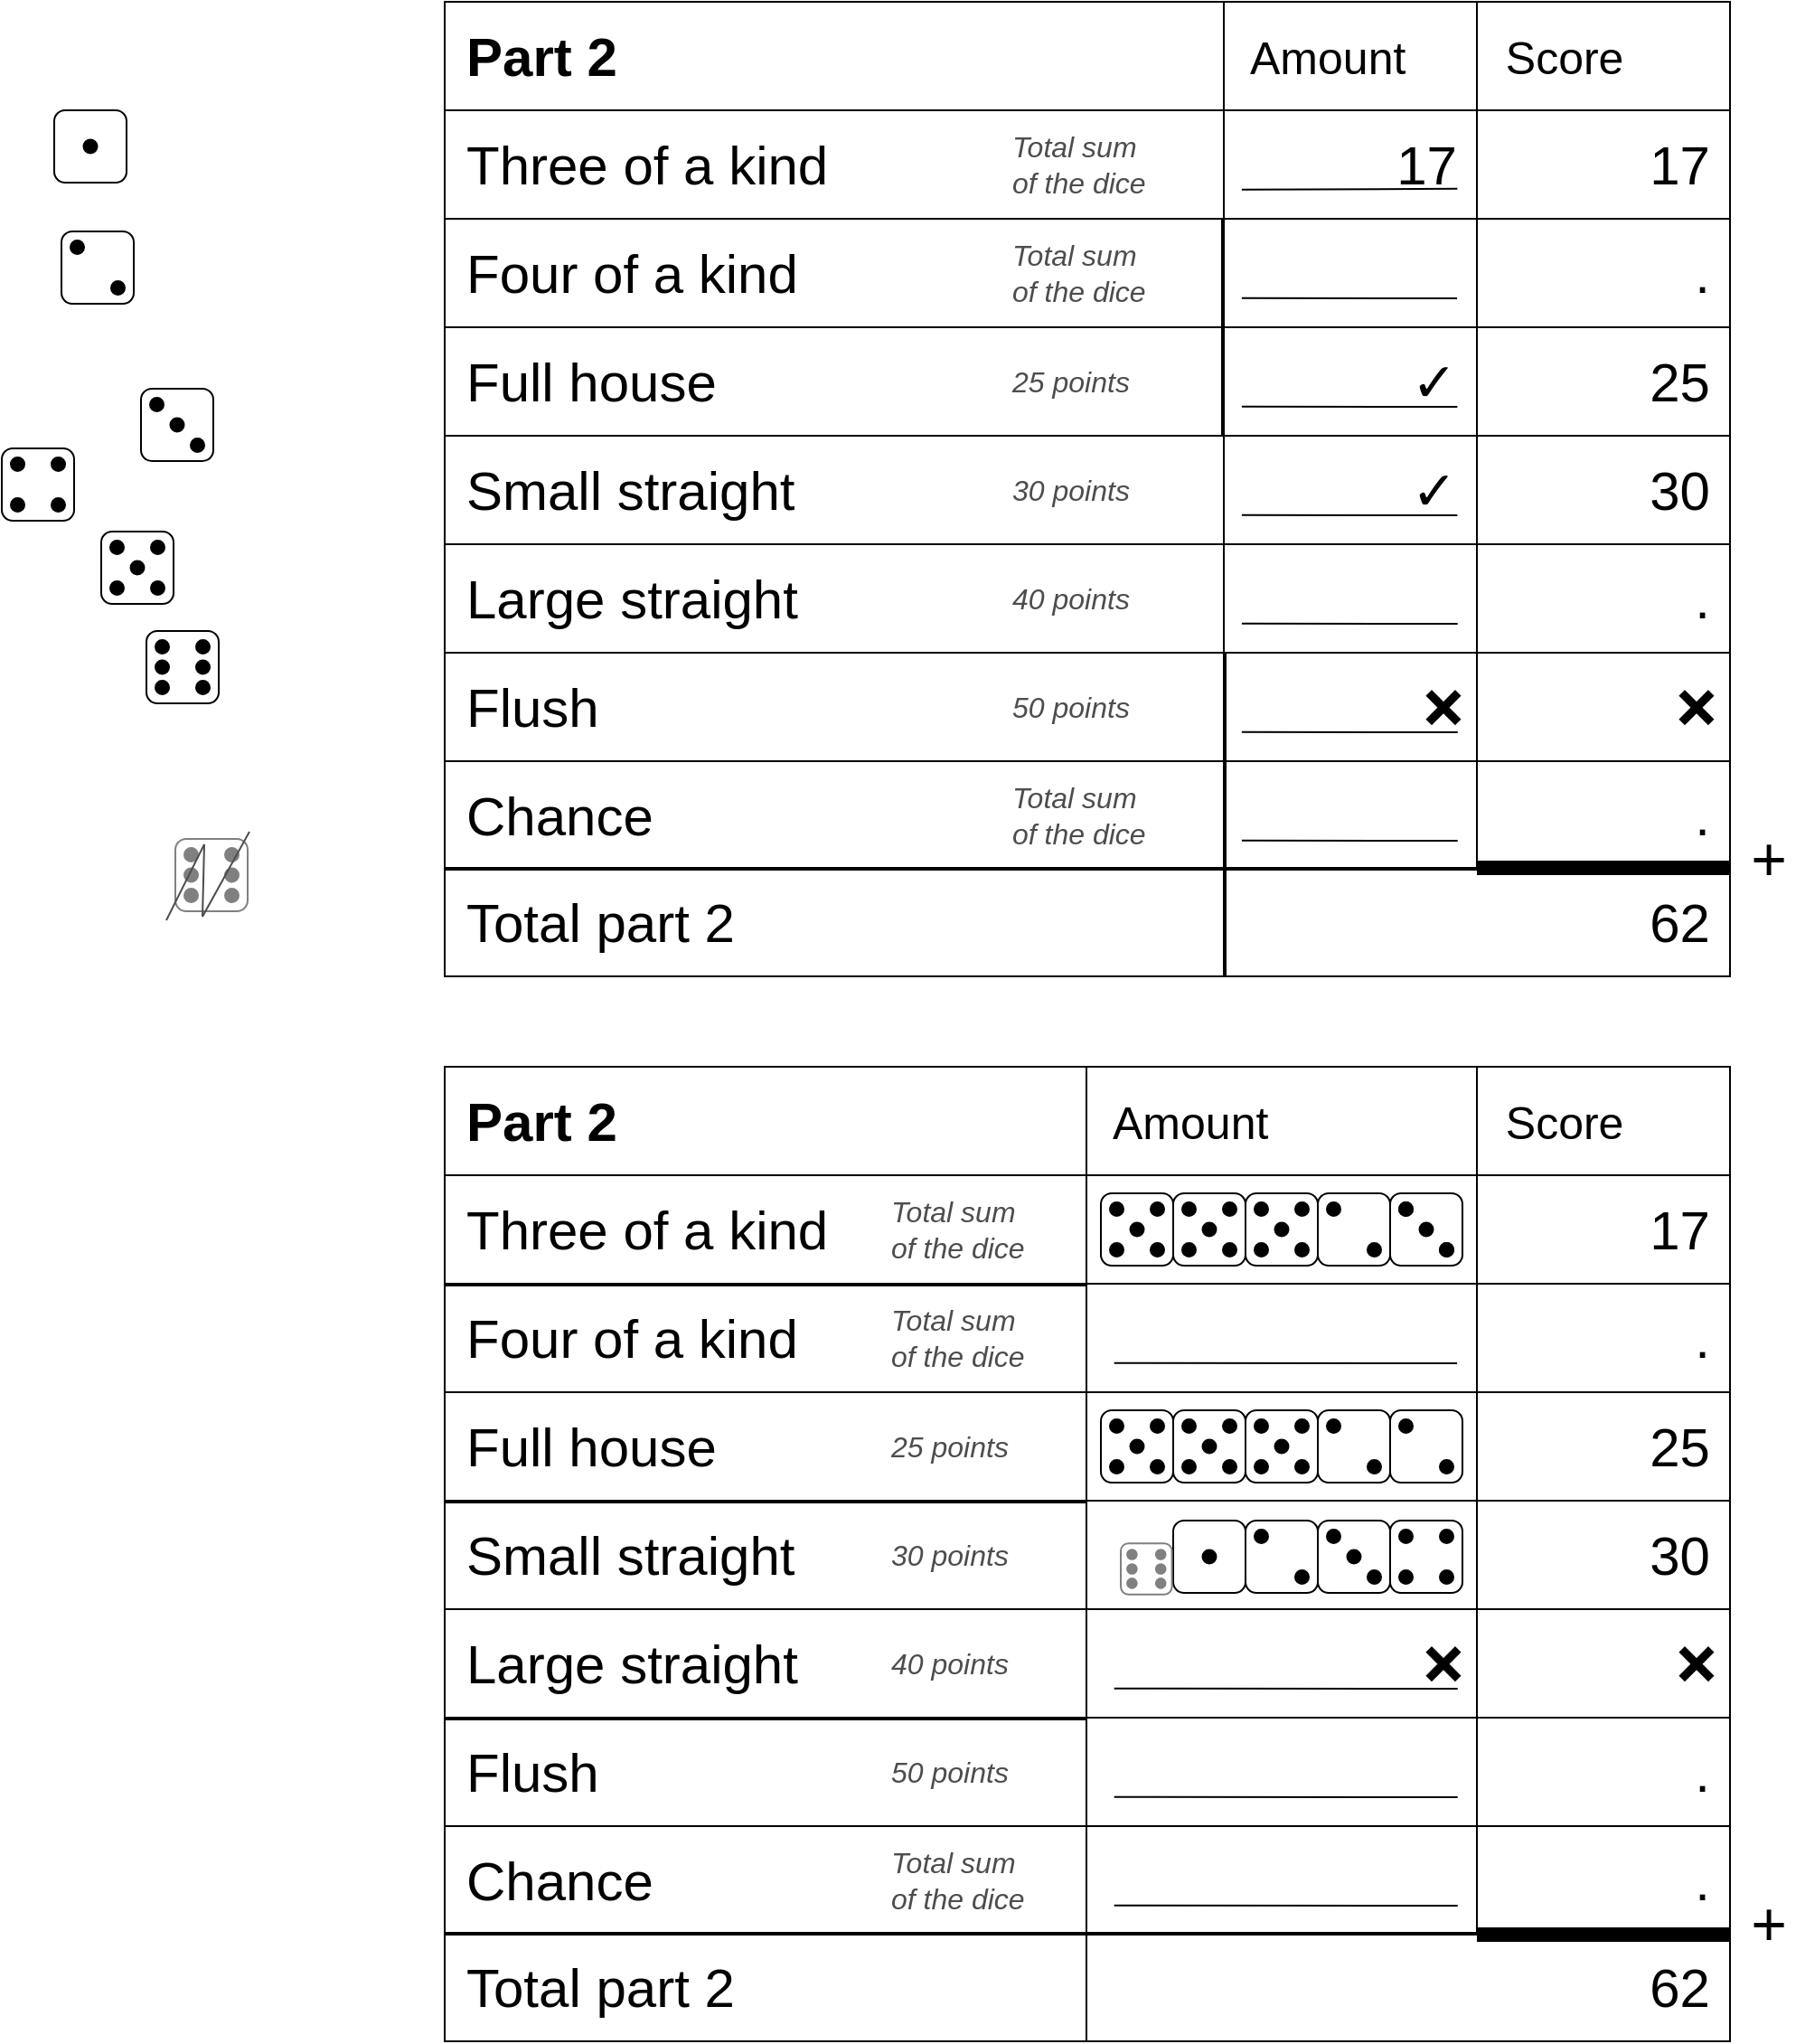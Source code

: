 <mxfile version="20.8.5" type="device"><diagram id="bilQr91QrLmU-Cz4pOQF" name="Page-1"><mxGraphModel dx="3088" dy="1063" grid="0" gridSize="10" guides="1" tooltips="1" connect="1" arrows="1" fold="1" page="1" pageScale="1" pageWidth="900" pageHeight="1600" math="0" shadow="0"><root><mxCell id="0"/><mxCell id="1" parent="0"/><mxCell id="Q9bLOzMGnHc3k2oMt6bh-71" value="" style="rounded=0;whiteSpace=wrap;html=1;strokeWidth=1;fontSize=25;fillColor=none;" vertex="1" parent="1"><mxGeometry x="626" y="1059" width="140" height="60" as="geometry"/></mxCell><mxCell id="Q9bLOzMGnHc3k2oMt6bh-25" value="" style="rounded=0;whiteSpace=wrap;html=1;strokeWidth=1;fontSize=25;fillColor=none;" vertex="1" parent="1"><mxGeometry x="410" y="1118" width="356" height="60" as="geometry"/></mxCell><mxCell id="NrC_FdAhGXIVb7dXt--p-157" value="" style="rounded=0;whiteSpace=wrap;html=1;strokeWidth=1;fontSize=25;fillColor=none;" parent="1" vertex="1"><mxGeometry x="486" y="529" width="280" height="60" as="geometry"/></mxCell><mxCell id="NrC_FdAhGXIVb7dXt--p-180" value="" style="rounded=0;whiteSpace=wrap;html=1;strokeWidth=1;fontSize=25;fillColor=none;" parent="1" vertex="1"><mxGeometry x="55" y="110" width="431" height="60" as="geometry"/></mxCell><mxCell id="NrC_FdAhGXIVb7dXt--p-193" value="" style="rounded=0;whiteSpace=wrap;html=1;strokeWidth=1;fontSize=25;fillColor=none;" parent="1" vertex="1"><mxGeometry x="55" y="170" width="430" height="60" as="geometry"/></mxCell><mxCell id="NrC_FdAhGXIVb7dXt--p-201" value="" style="rounded=0;whiteSpace=wrap;html=1;strokeWidth=1;fontSize=25;fillColor=none;" parent="1" vertex="1"><mxGeometry x="55" y="230" width="430" height="60" as="geometry"/></mxCell><mxCell id="NrC_FdAhGXIVb7dXt--p-211" value="" style="rounded=0;whiteSpace=wrap;html=1;strokeWidth=1;fontSize=25;fillColor=none;" parent="1" vertex="1"><mxGeometry x="55" y="290" width="431" height="60" as="geometry"/></mxCell><mxCell id="NrC_FdAhGXIVb7dXt--p-229" value="" style="rounded=0;whiteSpace=wrap;html=1;strokeWidth=1;fontSize=25;fillColor=none;" parent="1" vertex="1"><mxGeometry x="55" y="350" width="431" height="60" as="geometry"/></mxCell><mxCell id="NrC_FdAhGXIVb7dXt--p-237" value="" style="rounded=0;whiteSpace=wrap;html=1;strokeWidth=1;fontSize=25;fillColor=none;" parent="1" vertex="1"><mxGeometry x="55" y="410" width="432" height="60" as="geometry"/></mxCell><mxCell id="NrC_FdAhGXIVb7dXt--p-185" value="&lt;font color=&quot;#4d4d4d&quot; style=&quot;font-size: 16px;&quot;&gt;&lt;i style=&quot;&quot;&gt;Total sum&lt;br&gt;of the dice&lt;/i&gt;&lt;/font&gt;" style="text;html=1;align=left;verticalAlign=middle;resizable=0;points=[];autosize=1;strokeColor=none;fillColor=none;" parent="1" vertex="1"><mxGeometry x="367" y="115" width="92" height="50" as="geometry"/></mxCell><mxCell id="NrC_FdAhGXIVb7dXt--p-195" value="&lt;i style=&quot;border-color: var(--border-color); color: rgb(77, 77, 77); font-size: 16px;&quot;&gt;Total sum&lt;br style=&quot;border-color: var(--border-color);&quot;&gt;of the dice&lt;/i&gt;" style="text;html=1;align=left;verticalAlign=middle;resizable=0;points=[];autosize=1;strokeColor=none;fillColor=none;" parent="1" vertex="1"><mxGeometry x="367" y="175" width="100" height="50" as="geometry"/></mxCell><mxCell id="NrC_FdAhGXIVb7dXt--p-205" value="&lt;font color=&quot;#4d4d4d&quot;&gt;&lt;span style=&quot;font-size: 16px;&quot;&gt;&lt;i&gt;25 points&lt;/i&gt;&lt;/span&gt;&lt;/font&gt;" style="text;html=1;align=left;verticalAlign=middle;resizable=0;points=[];autosize=1;strokeColor=none;fillColor=none;" parent="1" vertex="1"><mxGeometry x="367" y="245" width="90" height="30" as="geometry"/></mxCell><mxCell id="NrC_FdAhGXIVb7dXt--p-223" value="&lt;font color=&quot;#4d4d4d&quot;&gt;&lt;span style=&quot;font-size: 16px;&quot;&gt;&lt;i&gt;30 points&lt;/i&gt;&lt;/span&gt;&lt;/font&gt;" style="text;html=1;align=left;verticalAlign=middle;resizable=0;points=[];autosize=1;strokeColor=none;fillColor=none;" parent="1" vertex="1"><mxGeometry x="367" y="305" width="90" height="30" as="geometry"/></mxCell><mxCell id="NrC_FdAhGXIVb7dXt--p-231" value="&lt;font color=&quot;#4d4d4d&quot;&gt;&lt;span style=&quot;font-size: 16px;&quot;&gt;&lt;i&gt;40 points&lt;/i&gt;&lt;/span&gt;&lt;/font&gt;" style="text;html=1;align=left;verticalAlign=middle;resizable=0;points=[];autosize=1;strokeColor=none;fillColor=none;" parent="1" vertex="1"><mxGeometry x="367" y="365" width="90" height="30" as="geometry"/></mxCell><mxCell id="NrC_FdAhGXIVb7dXt--p-249" value="&lt;font color=&quot;#4d4d4d&quot;&gt;&lt;span style=&quot;font-size: 16px;&quot;&gt;&lt;i&gt;50 points&lt;/i&gt;&lt;/span&gt;&lt;/font&gt;" style="text;html=1;align=left;verticalAlign=middle;resizable=0;points=[];autosize=1;strokeColor=none;fillColor=none;" parent="1" vertex="1"><mxGeometry x="367" y="425" width="90" height="30" as="geometry"/></mxCell><mxCell id="NrC_FdAhGXIVb7dXt--p-156" value="&lt;font style=&quot;font-size: 30px;&quot;&gt;62&lt;/font&gt;" style="text;html=1;align=right;verticalAlign=middle;resizable=0;points=[];autosize=1;strokeColor=none;fillColor=none;" parent="1" vertex="1"><mxGeometry x="705" y="535" width="51" height="48" as="geometry"/></mxCell><mxCell id="NrC_FdAhGXIVb7dXt--p-158" value="" style="group" parent="1" vertex="1" connectable="0"><mxGeometry x="-135" y="343" width="40" height="40" as="geometry"/></mxCell><mxCell id="NrC_FdAhGXIVb7dXt--p-159" value="" style="rounded=1;whiteSpace=wrap;html=1;" parent="NrC_FdAhGXIVb7dXt--p-158" vertex="1"><mxGeometry width="40" height="40" as="geometry"/></mxCell><mxCell id="NrC_FdAhGXIVb7dXt--p-160" value="" style="ellipse;whiteSpace=wrap;html=1;fillColor=#000000;" parent="NrC_FdAhGXIVb7dXt--p-158" vertex="1"><mxGeometry x="5" y="5" width="7.5" height="7.5" as="geometry"/></mxCell><mxCell id="NrC_FdAhGXIVb7dXt--p-161" value="" style="ellipse;whiteSpace=wrap;html=1;fillColor=#000000;" parent="NrC_FdAhGXIVb7dXt--p-158" vertex="1"><mxGeometry x="27.5" y="27.5" width="7.5" height="7.5" as="geometry"/></mxCell><mxCell id="NrC_FdAhGXIVb7dXt--p-162" value="" style="group" parent="NrC_FdAhGXIVb7dXt--p-158" vertex="1" connectable="0"><mxGeometry x="5" y="5" width="30" height="30" as="geometry"/></mxCell><mxCell id="NrC_FdAhGXIVb7dXt--p-163" value="" style="ellipse;whiteSpace=wrap;html=1;fillColor=#000000;" parent="NrC_FdAhGXIVb7dXt--p-162" vertex="1"><mxGeometry x="11.25" y="11.25" width="7.5" height="7.5" as="geometry"/></mxCell><mxCell id="NrC_FdAhGXIVb7dXt--p-164" value="" style="group;rotation=90;" parent="NrC_FdAhGXIVb7dXt--p-162" vertex="1" connectable="0"><mxGeometry width="30" height="30" as="geometry"/></mxCell><mxCell id="NrC_FdAhGXIVb7dXt--p-165" value="" style="ellipse;whiteSpace=wrap;html=1;fillColor=#000000;rotation=90;" parent="NrC_FdAhGXIVb7dXt--p-164" vertex="1"><mxGeometry x="22.5" width="7.5" height="7.5" as="geometry"/></mxCell><mxCell id="NrC_FdAhGXIVb7dXt--p-166" value="" style="ellipse;whiteSpace=wrap;html=1;fillColor=#000000;rotation=90;" parent="NrC_FdAhGXIVb7dXt--p-164" vertex="1"><mxGeometry y="22.5" width="7.5" height="7.5" as="geometry"/></mxCell><mxCell id="NrC_FdAhGXIVb7dXt--p-167" value="" style="group" parent="1" vertex="1" connectable="0"><mxGeometry x="-113" y="264" width="40" height="40" as="geometry"/></mxCell><mxCell id="NrC_FdAhGXIVb7dXt--p-168" value="" style="rounded=1;whiteSpace=wrap;html=1;" parent="NrC_FdAhGXIVb7dXt--p-167" vertex="1"><mxGeometry width="40" height="40" as="geometry"/></mxCell><mxCell id="NrC_FdAhGXIVb7dXt--p-169" value="" style="ellipse;whiteSpace=wrap;html=1;fillColor=#000000;" parent="NrC_FdAhGXIVb7dXt--p-167" vertex="1"><mxGeometry x="16.25" y="16.25" width="7.5" height="7.5" as="geometry"/></mxCell><mxCell id="NrC_FdAhGXIVb7dXt--p-170" value="" style="ellipse;whiteSpace=wrap;html=1;fillColor=#000000;" parent="NrC_FdAhGXIVb7dXt--p-167" vertex="1"><mxGeometry x="5" y="5" width="7.5" height="7.5" as="geometry"/></mxCell><mxCell id="NrC_FdAhGXIVb7dXt--p-171" value="" style="ellipse;whiteSpace=wrap;html=1;fillColor=#000000;" parent="NrC_FdAhGXIVb7dXt--p-167" vertex="1"><mxGeometry x="27.5" y="27.5" width="7.5" height="7.5" as="geometry"/></mxCell><mxCell id="NrC_FdAhGXIVb7dXt--p-172" value="" style="group" parent="1" vertex="1" connectable="0"><mxGeometry x="-157" y="177" width="40" height="40" as="geometry"/></mxCell><mxCell id="NrC_FdAhGXIVb7dXt--p-173" value="" style="rounded=1;whiteSpace=wrap;html=1;" parent="NrC_FdAhGXIVb7dXt--p-172" vertex="1"><mxGeometry width="40" height="40" as="geometry"/></mxCell><mxCell id="NrC_FdAhGXIVb7dXt--p-174" value="" style="ellipse;whiteSpace=wrap;html=1;fillColor=#000000;" parent="NrC_FdAhGXIVb7dXt--p-172" vertex="1"><mxGeometry x="5" y="5" width="7.5" height="7.5" as="geometry"/></mxCell><mxCell id="NrC_FdAhGXIVb7dXt--p-175" value="" style="ellipse;whiteSpace=wrap;html=1;fillColor=#000000;" parent="NrC_FdAhGXIVb7dXt--p-172" vertex="1"><mxGeometry x="27.5" y="27.5" width="7.5" height="7.5" as="geometry"/></mxCell><mxCell id="NrC_FdAhGXIVb7dXt--p-176" value="" style="endArrow=none;html=1;rounded=0;fontSize=34;exitX=0.5;exitY=0;exitDx=0;exitDy=0;strokeWidth=8;entryX=1;entryY=1;entryDx=0;entryDy=0;" parent="1" source="NrC_FdAhGXIVb7dXt--p-157" edge="1"><mxGeometry width="50" height="50" relative="1" as="geometry"><mxPoint x="658" y="517.89" as="sourcePoint"/><mxPoint x="766" y="529" as="targetPoint"/></mxGeometry></mxCell><mxCell id="NrC_FdAhGXIVb7dXt--p-177" value="&lt;font style=&quot;font-size: 34px;&quot;&gt;+&lt;/font&gt;" style="text;html=1;align=center;verticalAlign=middle;resizable=0;points=[];autosize=1;strokeColor=none;fillColor=none;strokeWidth=5;" parent="1" vertex="1"><mxGeometry x="766.5" y="499" width="40" height="50" as="geometry"/></mxCell><mxCell id="NrC_FdAhGXIVb7dXt--p-178" value="" style="rounded=0;whiteSpace=wrap;html=1;strokeWidth=1;fontSize=25;fillColor=none;" parent="1" vertex="1"><mxGeometry x="55" y="50" width="431" height="60" as="geometry"/></mxCell><mxCell id="NrC_FdAhGXIVb7dXt--p-179" value="&lt;font style=&quot;font-size: 30px;&quot;&gt;&lt;b&gt;Part 2&lt;/b&gt;&lt;/font&gt;" style="text;html=1;align=left;verticalAlign=middle;resizable=0;points=[];autosize=1;strokeColor=none;fillColor=none;" parent="1" vertex="1"><mxGeometry x="65" y="56" width="101" height="48" as="geometry"/></mxCell><mxCell id="NrC_FdAhGXIVb7dXt--p-181" value="&lt;font style=&quot;font-size: 30px;&quot;&gt;Three of a kind&lt;/font&gt;" style="text;html=1;align=left;verticalAlign=middle;resizable=0;points=[];autosize=1;strokeColor=none;fillColor=none;" parent="1" vertex="1"><mxGeometry x="65" y="115" width="220" height="50" as="geometry"/></mxCell><mxCell id="NrC_FdAhGXIVb7dXt--p-182" value="" style="group" parent="1" vertex="1" connectable="0"><mxGeometry x="-161" y="110" width="40" height="40" as="geometry"/></mxCell><mxCell id="NrC_FdAhGXIVb7dXt--p-183" value="" style="rounded=1;whiteSpace=wrap;html=1;" parent="NrC_FdAhGXIVb7dXt--p-182" vertex="1"><mxGeometry width="40" height="40" as="geometry"/></mxCell><mxCell id="NrC_FdAhGXIVb7dXt--p-184" value="" style="ellipse;whiteSpace=wrap;html=1;fillColor=#000000;" parent="NrC_FdAhGXIVb7dXt--p-182" vertex="1"><mxGeometry x="16.25" y="16.25" width="7.5" height="7.5" as="geometry"/></mxCell><mxCell id="NrC_FdAhGXIVb7dXt--p-186" value="&amp;nbsp; Amount" style="rounded=0;whiteSpace=wrap;html=1;strokeWidth=1;fontSize=25;fillColor=none;align=left;" parent="1" vertex="1"><mxGeometry x="486" y="50" width="140" height="60" as="geometry"/></mxCell><mxCell id="NrC_FdAhGXIVb7dXt--p-187" value="&amp;nbsp; Score" style="rounded=0;whiteSpace=wrap;html=1;strokeWidth=1;fontSize=25;fillColor=none;align=left;" parent="1" vertex="1"><mxGeometry x="626" y="50" width="140" height="60" as="geometry"/></mxCell><mxCell id="NrC_FdAhGXIVb7dXt--p-188" value="" style="rounded=0;whiteSpace=wrap;html=1;strokeWidth=1;fontSize=25;fillColor=none;" parent="1" vertex="1"><mxGeometry x="486" y="110" width="140" height="60" as="geometry"/></mxCell><mxCell id="NrC_FdAhGXIVb7dXt--p-189" value="" style="rounded=0;whiteSpace=wrap;html=1;strokeWidth=1;fontSize=25;fillColor=none;" parent="1" vertex="1"><mxGeometry x="626" y="110" width="140" height="60" as="geometry"/></mxCell><mxCell id="NrC_FdAhGXIVb7dXt--p-190" value="&lt;span style=&quot;font-size: 30px;&quot;&gt;17&lt;/span&gt;" style="text;html=1;align=right;verticalAlign=middle;resizable=0;points=[];autosize=1;strokeColor=none;fillColor=none;" parent="1" vertex="1"><mxGeometry x="565" y="116" width="51" height="48" as="geometry"/></mxCell><mxCell id="NrC_FdAhGXIVb7dXt--p-191" value="&lt;font style=&quot;font-size: 30px;&quot;&gt;17&lt;/font&gt;" style="text;html=1;align=right;verticalAlign=middle;resizable=0;points=[];autosize=1;strokeColor=none;fillColor=none;" parent="1" vertex="1"><mxGeometry x="696" y="115" width="60" height="50" as="geometry"/></mxCell><mxCell id="NrC_FdAhGXIVb7dXt--p-192" value="" style="endArrow=none;html=1;rounded=0;strokeWidth=1;fontSize=18;entryX=0.984;entryY=0.779;entryDx=0;entryDy=0;entryPerimeter=0;exitX=0.071;exitY=0.732;exitDx=0;exitDy=0;exitPerimeter=0;" parent="1" source="NrC_FdAhGXIVb7dXt--p-188" target="NrC_FdAhGXIVb7dXt--p-190" edge="1"><mxGeometry width="50" height="50" relative="1" as="geometry"><mxPoint x="496" y="290" as="sourcePoint"/><mxPoint x="546" y="240" as="targetPoint"/></mxGeometry></mxCell><mxCell id="NrC_FdAhGXIVb7dXt--p-194" value="&lt;font style=&quot;font-size: 30px;&quot;&gt;Four of a kind&lt;/font&gt;" style="text;html=1;align=left;verticalAlign=middle;resizable=0;points=[];autosize=1;strokeColor=none;fillColor=none;" parent="1" vertex="1"><mxGeometry x="65" y="175" width="210" height="50" as="geometry"/></mxCell><mxCell id="NrC_FdAhGXIVb7dXt--p-196" value="" style="rounded=0;whiteSpace=wrap;html=1;strokeWidth=1;fontSize=25;fillColor=none;" parent="1" vertex="1"><mxGeometry x="486" y="170" width="140" height="60" as="geometry"/></mxCell><mxCell id="NrC_FdAhGXIVb7dXt--p-197" value="" style="rounded=0;whiteSpace=wrap;html=1;strokeWidth=1;fontSize=25;fillColor=none;" parent="1" vertex="1"><mxGeometry x="626" y="170" width="140" height="60" as="geometry"/></mxCell><mxCell id="NrC_FdAhGXIVb7dXt--p-199" value="&lt;font style=&quot;font-size: 30px;&quot;&gt;.&lt;/font&gt;" style="text;html=1;align=right;verticalAlign=middle;resizable=0;points=[];autosize=1;strokeColor=none;fillColor=none;" parent="1" vertex="1"><mxGeometry x="726" y="175" width="30" height="50" as="geometry"/></mxCell><mxCell id="NrC_FdAhGXIVb7dXt--p-200" value="" style="endArrow=none;html=1;rounded=0;strokeWidth=1;fontSize=18;entryX=0.984;entryY=0.779;entryDx=0;entryDy=0;entryPerimeter=0;exitX=0.071;exitY=0.732;exitDx=0;exitDy=0;exitPerimeter=0;" parent="1" source="NrC_FdAhGXIVb7dXt--p-196" edge="1"><mxGeometry width="50" height="50" relative="1" as="geometry"><mxPoint x="496" y="350" as="sourcePoint"/><mxPoint x="615.04" y="213.95" as="targetPoint"/></mxGeometry></mxCell><mxCell id="NrC_FdAhGXIVb7dXt--p-202" value="&lt;font style=&quot;font-size: 30px;&quot;&gt;Full house&lt;/font&gt;" style="text;html=1;align=left;verticalAlign=middle;resizable=0;points=[];autosize=1;strokeColor=none;fillColor=none;" parent="1" vertex="1"><mxGeometry x="65" y="235" width="160" height="50" as="geometry"/></mxCell><mxCell id="NrC_FdAhGXIVb7dXt--p-206" value="" style="rounded=0;whiteSpace=wrap;html=1;strokeWidth=1;fontSize=25;fillColor=none;" parent="1" vertex="1"><mxGeometry x="486" y="230" width="140" height="60" as="geometry"/></mxCell><mxCell id="NrC_FdAhGXIVb7dXt--p-207" value="" style="rounded=0;whiteSpace=wrap;html=1;strokeWidth=1;fontSize=25;fillColor=none;" parent="1" vertex="1"><mxGeometry x="626" y="230" width="140" height="60" as="geometry"/></mxCell><mxCell id="NrC_FdAhGXIVb7dXt--p-208" value="&lt;font style=&quot;font-size: 30px;&quot;&gt;✓&lt;/font&gt;" style="text;html=1;align=right;verticalAlign=middle;resizable=0;points=[];autosize=1;strokeColor=none;fillColor=none;" parent="1" vertex="1"><mxGeometry x="566" y="235" width="50" height="50" as="geometry"/></mxCell><mxCell id="NrC_FdAhGXIVb7dXt--p-209" value="&lt;font style=&quot;font-size: 30px;&quot;&gt;25&lt;/font&gt;" style="text;html=1;align=right;verticalAlign=middle;resizable=0;points=[];autosize=1;strokeColor=none;fillColor=none;" parent="1" vertex="1"><mxGeometry x="696" y="235" width="60" height="50" as="geometry"/></mxCell><mxCell id="NrC_FdAhGXIVb7dXt--p-210" value="" style="endArrow=none;html=1;rounded=0;strokeWidth=1;fontSize=18;entryX=0.984;entryY=0.779;entryDx=0;entryDy=0;entryPerimeter=0;exitX=0.071;exitY=0.732;exitDx=0;exitDy=0;exitPerimeter=0;" parent="1" source="NrC_FdAhGXIVb7dXt--p-206" target="NrC_FdAhGXIVb7dXt--p-208" edge="1"><mxGeometry width="50" height="50" relative="1" as="geometry"><mxPoint x="496" y="410" as="sourcePoint"/><mxPoint x="546" y="360" as="targetPoint"/></mxGeometry></mxCell><mxCell id="NrC_FdAhGXIVb7dXt--p-212" value="&lt;font style=&quot;font-size: 30px;&quot;&gt;Small straight&lt;/font&gt;" style="text;html=1;align=left;verticalAlign=middle;resizable=0;points=[];autosize=1;strokeColor=none;fillColor=none;" parent="1" vertex="1"><mxGeometry x="65" y="295" width="210" height="50" as="geometry"/></mxCell><mxCell id="NrC_FdAhGXIVb7dXt--p-213" value="" style="group" parent="1" vertex="1" connectable="0"><mxGeometry x="-190" y="297" width="40" height="40" as="geometry"/></mxCell><mxCell id="NrC_FdAhGXIVb7dXt--p-214" value="" style="rounded=1;whiteSpace=wrap;html=1;" parent="NrC_FdAhGXIVb7dXt--p-213" vertex="1"><mxGeometry width="40" height="40" as="geometry"/></mxCell><mxCell id="NrC_FdAhGXIVb7dXt--p-215" value="" style="group" parent="NrC_FdAhGXIVb7dXt--p-213" vertex="1" connectable="0"><mxGeometry width="40" height="40" as="geometry"/></mxCell><mxCell id="NrC_FdAhGXIVb7dXt--p-216" value="" style="group" parent="NrC_FdAhGXIVb7dXt--p-215" vertex="1" connectable="0"><mxGeometry x="5" y="5" width="30" height="30" as="geometry"/></mxCell><mxCell id="NrC_FdAhGXIVb7dXt--p-217" value="" style="ellipse;whiteSpace=wrap;html=1;fillColor=#000000;" parent="NrC_FdAhGXIVb7dXt--p-216" vertex="1"><mxGeometry x="22.5" y="22.5" width="7.5" height="7.5" as="geometry"/></mxCell><mxCell id="NrC_FdAhGXIVb7dXt--p-218" value="" style="group" parent="NrC_FdAhGXIVb7dXt--p-216" vertex="1" connectable="0"><mxGeometry width="30" height="30" as="geometry"/></mxCell><mxCell id="NrC_FdAhGXIVb7dXt--p-219" value="" style="ellipse;whiteSpace=wrap;html=1;fillColor=#000000;fontStyle=4" parent="NrC_FdAhGXIVb7dXt--p-218" vertex="1"><mxGeometry width="7.5" height="7.5" as="geometry"/></mxCell><mxCell id="NrC_FdAhGXIVb7dXt--p-220" value="" style="group;rotation=90;fontStyle=4" parent="NrC_FdAhGXIVb7dXt--p-218" vertex="1" connectable="0"><mxGeometry width="30" height="30" as="geometry"/></mxCell><mxCell id="NrC_FdAhGXIVb7dXt--p-221" value="" style="ellipse;whiteSpace=wrap;html=1;fillColor=#000000;rotation=90;" parent="NrC_FdAhGXIVb7dXt--p-220" vertex="1"><mxGeometry x="22.5" width="7.5" height="7.5" as="geometry"/></mxCell><mxCell id="NrC_FdAhGXIVb7dXt--p-222" value="" style="ellipse;whiteSpace=wrap;html=1;fillColor=#000000;rotation=90;" parent="NrC_FdAhGXIVb7dXt--p-220" vertex="1"><mxGeometry y="22.5" width="7.5" height="7.5" as="geometry"/></mxCell><mxCell id="NrC_FdAhGXIVb7dXt--p-224" value="" style="rounded=0;whiteSpace=wrap;html=1;strokeWidth=1;fontSize=25;fillColor=none;" parent="1" vertex="1"><mxGeometry x="486" y="290" width="140" height="60" as="geometry"/></mxCell><mxCell id="NrC_FdAhGXIVb7dXt--p-225" value="" style="rounded=0;whiteSpace=wrap;html=1;strokeWidth=1;fontSize=25;fillColor=none;" parent="1" vertex="1"><mxGeometry x="626" y="290" width="140" height="60" as="geometry"/></mxCell><mxCell id="NrC_FdAhGXIVb7dXt--p-226" value="&lt;font style=&quot;font-size: 30px;&quot;&gt;✓&lt;/font&gt;" style="text;html=1;align=right;verticalAlign=middle;resizable=0;points=[];autosize=1;strokeColor=none;fillColor=none;" parent="1" vertex="1"><mxGeometry x="566" y="295" width="50" height="50" as="geometry"/></mxCell><mxCell id="NrC_FdAhGXIVb7dXt--p-227" value="&lt;font style=&quot;font-size: 30px;&quot;&gt;30&lt;/font&gt;" style="text;html=1;align=right;verticalAlign=middle;resizable=0;points=[];autosize=1;strokeColor=none;fillColor=none;" parent="1" vertex="1"><mxGeometry x="705" y="296" width="51" height="48" as="geometry"/></mxCell><mxCell id="NrC_FdAhGXIVb7dXt--p-228" value="" style="endArrow=none;html=1;rounded=0;strokeWidth=1;fontSize=18;entryX=0.984;entryY=0.779;entryDx=0;entryDy=0;entryPerimeter=0;exitX=0.071;exitY=0.732;exitDx=0;exitDy=0;exitPerimeter=0;" parent="1" source="NrC_FdAhGXIVb7dXt--p-224" target="NrC_FdAhGXIVb7dXt--p-226" edge="1"><mxGeometry width="50" height="50" relative="1" as="geometry"><mxPoint x="496" y="470" as="sourcePoint"/><mxPoint x="546" y="420" as="targetPoint"/></mxGeometry></mxCell><mxCell id="NrC_FdAhGXIVb7dXt--p-230" value="&lt;font style=&quot;font-size: 30px;&quot;&gt;Large straight&lt;/font&gt;" style="text;html=1;align=left;verticalAlign=middle;resizable=0;points=[];autosize=1;strokeColor=none;fillColor=none;" parent="1" vertex="1"><mxGeometry x="65" y="355" width="210" height="50" as="geometry"/></mxCell><mxCell id="NrC_FdAhGXIVb7dXt--p-232" value="" style="rounded=0;whiteSpace=wrap;html=1;strokeWidth=1;fontSize=25;fillColor=none;" parent="1" vertex="1"><mxGeometry x="486" y="350" width="140" height="60" as="geometry"/></mxCell><mxCell id="NrC_FdAhGXIVb7dXt--p-233" value="" style="rounded=0;whiteSpace=wrap;html=1;strokeWidth=1;fontSize=25;fillColor=none;" parent="1" vertex="1"><mxGeometry x="626" y="350" width="140" height="60" as="geometry"/></mxCell><mxCell id="NrC_FdAhGXIVb7dXt--p-235" value="&lt;font style=&quot;font-size: 30px;&quot;&gt;.&lt;/font&gt;" style="text;html=1;align=right;verticalAlign=middle;resizable=0;points=[];autosize=1;strokeColor=none;fillColor=none;" parent="1" vertex="1"><mxGeometry x="726" y="355" width="30" height="50" as="geometry"/></mxCell><mxCell id="NrC_FdAhGXIVb7dXt--p-236" value="" style="endArrow=none;html=1;rounded=0;strokeWidth=1;fontSize=18;entryX=0.984;entryY=0.779;entryDx=0;entryDy=0;entryPerimeter=0;exitX=0.071;exitY=0.732;exitDx=0;exitDy=0;exitPerimeter=0;" parent="1" source="NrC_FdAhGXIVb7dXt--p-232" edge="1"><mxGeometry width="50" height="50" relative="1" as="geometry"><mxPoint x="496" y="530" as="sourcePoint"/><mxPoint x="615.36" y="393.95" as="targetPoint"/></mxGeometry></mxCell><mxCell id="NrC_FdAhGXIVb7dXt--p-238" value="&lt;font style=&quot;font-size: 30px;&quot;&gt;Flush&lt;/font&gt;" style="text;html=1;align=left;verticalAlign=middle;resizable=0;points=[];autosize=1;strokeColor=none;fillColor=none;" parent="1" vertex="1"><mxGeometry x="65" y="415" width="100" height="50" as="geometry"/></mxCell><mxCell id="NrC_FdAhGXIVb7dXt--p-250" value="" style="rounded=0;whiteSpace=wrap;html=1;strokeWidth=1;fontSize=25;fillColor=none;" parent="1" vertex="1"><mxGeometry x="486" y="410" width="140" height="60" as="geometry"/></mxCell><mxCell id="NrC_FdAhGXIVb7dXt--p-251" value="" style="rounded=0;whiteSpace=wrap;html=1;strokeWidth=1;fontSize=25;fillColor=none;" parent="1" vertex="1"><mxGeometry x="626" y="410" width="140" height="60" as="geometry"/></mxCell><mxCell id="NrC_FdAhGXIVb7dXt--p-254" value="" style="endArrow=none;html=1;rounded=0;strokeWidth=1;fontSize=18;entryX=0.984;entryY=0.779;entryDx=0;entryDy=0;entryPerimeter=0;exitX=0.071;exitY=0.732;exitDx=0;exitDy=0;exitPerimeter=0;" parent="1" source="NrC_FdAhGXIVb7dXt--p-250" edge="1"><mxGeometry width="50" height="50" relative="1" as="geometry"><mxPoint x="496" y="590" as="sourcePoint"/><mxPoint x="615.36" y="453.95" as="targetPoint"/></mxGeometry></mxCell><mxCell id="NrC_FdAhGXIVb7dXt--p-255" value="" style="rounded=0;whiteSpace=wrap;html=1;strokeWidth=1;fontSize=25;fillColor=none;" parent="1" vertex="1"><mxGeometry x="55" y="529" width="432" height="60" as="geometry"/></mxCell><mxCell id="NrC_FdAhGXIVb7dXt--p-256" value="&lt;font style=&quot;font-size: 30px;&quot;&gt;Total part 2&lt;/font&gt;" style="text;html=1;align=left;verticalAlign=middle;resizable=0;points=[];autosize=1;strokeColor=none;fillColor=none;" parent="1" vertex="1"><mxGeometry x="65" y="534" width="170" height="50" as="geometry"/></mxCell><mxCell id="Q9bLOzMGnHc3k2oMt6bh-3" value="" style="group" vertex="1" connectable="0" parent="1"><mxGeometry x="-110" y="398" width="40" height="40" as="geometry"/></mxCell><mxCell id="NrC_FdAhGXIVb7dXt--p-241" value="" style="rounded=1;whiteSpace=wrap;html=1;container=0;" parent="Q9bLOzMGnHc3k2oMt6bh-3" vertex="1"><mxGeometry width="40" height="40" as="geometry"/></mxCell><mxCell id="NrC_FdAhGXIVb7dXt--p-242" value="" style="ellipse;whiteSpace=wrap;html=1;fillColor=#000000;container=0;" parent="Q9bLOzMGnHc3k2oMt6bh-3" vertex="1"><mxGeometry x="5" y="5" width="7.5" height="7.5" as="geometry"/></mxCell><mxCell id="NrC_FdAhGXIVb7dXt--p-243" value="" style="ellipse;whiteSpace=wrap;html=1;fillColor=#000000;container=0;" parent="Q9bLOzMGnHc3k2oMt6bh-3" vertex="1"><mxGeometry x="27.5" y="27.5" width="7.5" height="7.5" as="geometry"/></mxCell><mxCell id="NrC_FdAhGXIVb7dXt--p-245" value="" style="ellipse;whiteSpace=wrap;html=1;fillColor=#000000;rotation=90;container=0;" parent="Q9bLOzMGnHc3k2oMt6bh-3" vertex="1"><mxGeometry x="27.5" y="5" width="7.5" height="7.5" as="geometry"/></mxCell><mxCell id="NrC_FdAhGXIVb7dXt--p-246" value="" style="ellipse;whiteSpace=wrap;html=1;fillColor=#000000;rotation=90;container=0;" parent="Q9bLOzMGnHc3k2oMt6bh-3" vertex="1"><mxGeometry x="5" y="27.5" width="7.5" height="7.5" as="geometry"/></mxCell><mxCell id="NrC_FdAhGXIVb7dXt--p-247" value="" style="ellipse;whiteSpace=wrap;html=1;fillColor=#000000;container=0;" parent="Q9bLOzMGnHc3k2oMt6bh-3" vertex="1"><mxGeometry x="27.5" y="16.25" width="7.5" height="7.5" as="geometry"/></mxCell><mxCell id="NrC_FdAhGXIVb7dXt--p-248" value="" style="ellipse;whiteSpace=wrap;html=1;fillColor=#000000;container=0;" parent="Q9bLOzMGnHc3k2oMt6bh-3" vertex="1"><mxGeometry x="5" y="16.25" width="7.5" height="7.5" as="geometry"/></mxCell><mxCell id="Q9bLOzMGnHc3k2oMt6bh-4" value="" style="rounded=0;whiteSpace=wrap;html=1;strokeWidth=1;fontSize=25;fillColor=none;" vertex="1" parent="1"><mxGeometry x="55" y="470" width="432" height="60" as="geometry"/></mxCell><mxCell id="Q9bLOzMGnHc3k2oMt6bh-5" value="&lt;i style=&quot;border-color: var(--border-color); color: rgb(77, 77, 77); font-size: 16px;&quot;&gt;Total sum&lt;br style=&quot;border-color: var(--border-color);&quot;&gt;of the dice&lt;/i&gt;" style="text;html=1;align=left;verticalAlign=middle;resizable=0;points=[];autosize=1;strokeColor=none;fillColor=none;" vertex="1" parent="1"><mxGeometry x="367" y="475" width="100" height="50" as="geometry"/></mxCell><mxCell id="Q9bLOzMGnHc3k2oMt6bh-6" value="&lt;font style=&quot;font-size: 30px;&quot;&gt;Chance&lt;/font&gt;" style="text;html=1;align=left;verticalAlign=middle;resizable=0;points=[];autosize=1;strokeColor=none;fillColor=none;" vertex="1" parent="1"><mxGeometry x="65" y="475" width="130" height="50" as="geometry"/></mxCell><mxCell id="Q9bLOzMGnHc3k2oMt6bh-7" value="" style="rounded=0;whiteSpace=wrap;html=1;strokeWidth=1;fontSize=25;fillColor=none;" vertex="1" parent="1"><mxGeometry x="486" y="470" width="140" height="60" as="geometry"/></mxCell><mxCell id="Q9bLOzMGnHc3k2oMt6bh-8" value="" style="rounded=0;whiteSpace=wrap;html=1;strokeWidth=1;fontSize=25;fillColor=none;" vertex="1" parent="1"><mxGeometry x="626" y="470" width="140" height="60" as="geometry"/></mxCell><mxCell id="Q9bLOzMGnHc3k2oMt6bh-10" value="&lt;font style=&quot;font-size: 30px;&quot;&gt;.&lt;/font&gt;" style="text;html=1;align=right;verticalAlign=middle;resizable=0;points=[];autosize=1;strokeColor=none;fillColor=none;" vertex="1" parent="1"><mxGeometry x="726" y="475" width="30" height="50" as="geometry"/></mxCell><mxCell id="Q9bLOzMGnHc3k2oMt6bh-11" value="" style="endArrow=none;html=1;rounded=0;strokeWidth=1;fontSize=18;entryX=0.984;entryY=0.779;entryDx=0;entryDy=0;entryPerimeter=0;exitX=0.071;exitY=0.732;exitDx=0;exitDy=0;exitPerimeter=0;" edge="1" parent="1" source="Q9bLOzMGnHc3k2oMt6bh-7"><mxGeometry width="50" height="50" relative="1" as="geometry"><mxPoint x="496" y="650" as="sourcePoint"/><mxPoint x="615.36" y="513.95" as="targetPoint"/></mxGeometry></mxCell><mxCell id="Q9bLOzMGnHc3k2oMt6bh-12" value="" style="rounded=0;whiteSpace=wrap;html=1;strokeWidth=1;fontSize=25;fillColor=none;" vertex="1" parent="1"><mxGeometry x="55" y="699" width="355" height="60" as="geometry"/></mxCell><mxCell id="Q9bLOzMGnHc3k2oMt6bh-13" value="" style="rounded=0;whiteSpace=wrap;html=1;strokeWidth=1;fontSize=25;fillColor=none;" vertex="1" parent="1"><mxGeometry x="55" y="760" width="355" height="59" as="geometry"/></mxCell><mxCell id="Q9bLOzMGnHc3k2oMt6bh-14" value="" style="rounded=0;whiteSpace=wrap;html=1;strokeWidth=1;fontSize=25;fillColor=none;" vertex="1" parent="1"><mxGeometry x="55" y="819" width="355" height="60" as="geometry"/></mxCell><mxCell id="Q9bLOzMGnHc3k2oMt6bh-15" value="" style="rounded=0;whiteSpace=wrap;html=1;strokeWidth=1;fontSize=25;fillColor=none;" vertex="1" parent="1"><mxGeometry x="55" y="880" width="355" height="59" as="geometry"/></mxCell><mxCell id="Q9bLOzMGnHc3k2oMt6bh-16" value="" style="rounded=0;whiteSpace=wrap;html=1;strokeWidth=1;fontSize=25;fillColor=none;" vertex="1" parent="1"><mxGeometry x="55" y="939" width="355" height="60" as="geometry"/></mxCell><mxCell id="Q9bLOzMGnHc3k2oMt6bh-17" value="" style="rounded=0;whiteSpace=wrap;html=1;strokeWidth=1;fontSize=25;fillColor=none;" vertex="1" parent="1"><mxGeometry x="55" y="1000" width="355" height="59" as="geometry"/></mxCell><mxCell id="Q9bLOzMGnHc3k2oMt6bh-18" value="&lt;font color=&quot;#4d4d4d&quot; style=&quot;font-size: 16px;&quot;&gt;&lt;i style=&quot;&quot;&gt;Total sum&lt;br&gt;of the dice&lt;/i&gt;&lt;/font&gt;" style="text;html=1;align=left;verticalAlign=middle;resizable=0;points=[];autosize=1;strokeColor=none;fillColor=none;" vertex="1" parent="1"><mxGeometry x="300" y="704" width="92" height="50" as="geometry"/></mxCell><mxCell id="Q9bLOzMGnHc3k2oMt6bh-19" value="&lt;i style=&quot;border-color: var(--border-color); color: rgb(77, 77, 77); font-size: 16px;&quot;&gt;Total sum&lt;br style=&quot;border-color: var(--border-color);&quot;&gt;of the dice&lt;/i&gt;" style="text;html=1;align=left;verticalAlign=middle;resizable=0;points=[];autosize=1;strokeColor=none;fillColor=none;" vertex="1" parent="1"><mxGeometry x="300" y="764" width="100" height="50" as="geometry"/></mxCell><mxCell id="Q9bLOzMGnHc3k2oMt6bh-20" value="&lt;font color=&quot;#4d4d4d&quot;&gt;&lt;span style=&quot;font-size: 16px;&quot;&gt;&lt;i&gt;25 points&lt;/i&gt;&lt;/span&gt;&lt;/font&gt;" style="text;html=1;align=left;verticalAlign=middle;resizable=0;points=[];autosize=1;strokeColor=none;fillColor=none;" vertex="1" parent="1"><mxGeometry x="300" y="834" width="90" height="30" as="geometry"/></mxCell><mxCell id="Q9bLOzMGnHc3k2oMt6bh-21" value="&lt;font color=&quot;#4d4d4d&quot;&gt;&lt;span style=&quot;font-size: 16px;&quot;&gt;&lt;i&gt;30 points&lt;/i&gt;&lt;/span&gt;&lt;/font&gt;" style="text;html=1;align=left;verticalAlign=middle;resizable=0;points=[];autosize=1;strokeColor=none;fillColor=none;" vertex="1" parent="1"><mxGeometry x="300" y="894" width="90" height="30" as="geometry"/></mxCell><mxCell id="Q9bLOzMGnHc3k2oMt6bh-22" value="&lt;font color=&quot;#4d4d4d&quot;&gt;&lt;span style=&quot;font-size: 16px;&quot;&gt;&lt;i&gt;40 points&lt;/i&gt;&lt;/span&gt;&lt;/font&gt;" style="text;html=1;align=left;verticalAlign=middle;resizable=0;points=[];autosize=1;strokeColor=none;fillColor=none;" vertex="1" parent="1"><mxGeometry x="300" y="954" width="90" height="30" as="geometry"/></mxCell><mxCell id="Q9bLOzMGnHc3k2oMt6bh-23" value="&lt;font color=&quot;#4d4d4d&quot;&gt;&lt;span style=&quot;font-size: 16px;&quot;&gt;&lt;i&gt;50 points&lt;/i&gt;&lt;/span&gt;&lt;/font&gt;" style="text;html=1;align=left;verticalAlign=middle;resizable=0;points=[];autosize=1;strokeColor=none;fillColor=none;" vertex="1" parent="1"><mxGeometry x="300" y="1014" width="90" height="30" as="geometry"/></mxCell><mxCell id="Q9bLOzMGnHc3k2oMt6bh-24" value="&lt;font style=&quot;font-size: 30px;&quot;&gt;62&lt;/font&gt;" style="text;html=1;align=right;verticalAlign=middle;resizable=0;points=[];autosize=1;strokeColor=none;fillColor=none;" vertex="1" parent="1"><mxGeometry x="705" y="1124" width="51" height="48" as="geometry"/></mxCell><mxCell id="Q9bLOzMGnHc3k2oMt6bh-26" value="" style="endArrow=none;html=1;rounded=0;fontSize=34;exitX=1;exitY=1;exitDx=0;exitDy=0;strokeWidth=8;entryX=1;entryY=1;entryDx=0;entryDy=0;" edge="1" parent="1" source="Q9bLOzMGnHc3k2oMt6bh-70" target="Q9bLOzMGnHc3k2oMt6bh-71"><mxGeometry width="50" height="50" relative="1" as="geometry"><mxPoint x="658" y="1106.89" as="sourcePoint"/><mxPoint x="766" y="1118" as="targetPoint"/></mxGeometry></mxCell><mxCell id="Q9bLOzMGnHc3k2oMt6bh-27" value="&lt;font style=&quot;font-size: 34px;&quot;&gt;+&lt;/font&gt;" style="text;html=1;align=center;verticalAlign=middle;resizable=0;points=[];autosize=1;strokeColor=none;fillColor=none;strokeWidth=5;" vertex="1" parent="1"><mxGeometry x="766.5" y="1088" width="40" height="50" as="geometry"/></mxCell><mxCell id="Q9bLOzMGnHc3k2oMt6bh-28" value="" style="rounded=0;whiteSpace=wrap;html=1;strokeWidth=1;fontSize=25;fillColor=none;" vertex="1" parent="1"><mxGeometry x="55" y="639" width="355" height="60" as="geometry"/></mxCell><mxCell id="Q9bLOzMGnHc3k2oMt6bh-29" value="&lt;font style=&quot;font-size: 30px;&quot;&gt;&lt;b&gt;Part 2&lt;/b&gt;&lt;/font&gt;" style="text;html=1;align=left;verticalAlign=middle;resizable=0;points=[];autosize=1;strokeColor=none;fillColor=none;" vertex="1" parent="1"><mxGeometry x="65" y="645" width="101" height="48" as="geometry"/></mxCell><mxCell id="Q9bLOzMGnHc3k2oMt6bh-30" value="&lt;font style=&quot;font-size: 30px;&quot;&gt;Three of a kind&lt;/font&gt;" style="text;html=1;align=left;verticalAlign=middle;resizable=0;points=[];autosize=1;strokeColor=none;fillColor=none;" vertex="1" parent="1"><mxGeometry x="65" y="704" width="220" height="50" as="geometry"/></mxCell><mxCell id="Q9bLOzMGnHc3k2oMt6bh-31" value="&amp;nbsp; Amount" style="rounded=0;whiteSpace=wrap;html=1;strokeWidth=1;fontSize=25;fillColor=none;align=left;" vertex="1" parent="1"><mxGeometry x="410" y="639" width="216" height="60" as="geometry"/></mxCell><mxCell id="Q9bLOzMGnHc3k2oMt6bh-32" value="&amp;nbsp; Score" style="rounded=0;whiteSpace=wrap;html=1;strokeWidth=1;fontSize=25;fillColor=none;align=left;" vertex="1" parent="1"><mxGeometry x="626" y="639" width="140" height="60" as="geometry"/></mxCell><mxCell id="Q9bLOzMGnHc3k2oMt6bh-33" value="" style="rounded=0;whiteSpace=wrap;html=1;strokeWidth=1;fontSize=25;fillColor=none;" vertex="1" parent="1"><mxGeometry x="410" y="699" width="216" height="60" as="geometry"/></mxCell><mxCell id="Q9bLOzMGnHc3k2oMt6bh-34" value="" style="rounded=0;whiteSpace=wrap;html=1;strokeWidth=1;fontSize=25;fillColor=none;" vertex="1" parent="1"><mxGeometry x="626" y="699" width="140" height="60" as="geometry"/></mxCell><mxCell id="Q9bLOzMGnHc3k2oMt6bh-36" value="&lt;font style=&quot;font-size: 30px;&quot;&gt;17&lt;/font&gt;" style="text;html=1;align=right;verticalAlign=middle;resizable=0;points=[];autosize=1;strokeColor=none;fillColor=none;" vertex="1" parent="1"><mxGeometry x="696" y="704" width="60" height="50" as="geometry"/></mxCell><mxCell id="Q9bLOzMGnHc3k2oMt6bh-38" value="&lt;font style=&quot;font-size: 30px;&quot;&gt;Four of a kind&lt;/font&gt;" style="text;html=1;align=left;verticalAlign=middle;resizable=0;points=[];autosize=1;strokeColor=none;fillColor=none;" vertex="1" parent="1"><mxGeometry x="65" y="764" width="210" height="50" as="geometry"/></mxCell><mxCell id="Q9bLOzMGnHc3k2oMt6bh-39" value="" style="rounded=0;whiteSpace=wrap;html=1;strokeWidth=1;fontSize=25;fillColor=none;" vertex="1" parent="1"><mxGeometry x="410" y="759" width="216" height="60" as="geometry"/></mxCell><mxCell id="Q9bLOzMGnHc3k2oMt6bh-40" value="" style="rounded=0;whiteSpace=wrap;html=1;strokeWidth=1;fontSize=25;fillColor=none;" vertex="1" parent="1"><mxGeometry x="626" y="759" width="140" height="60" as="geometry"/></mxCell><mxCell id="Q9bLOzMGnHc3k2oMt6bh-41" value="&lt;font style=&quot;font-size: 30px;&quot;&gt;.&lt;/font&gt;" style="text;html=1;align=right;verticalAlign=middle;resizable=0;points=[];autosize=1;strokeColor=none;fillColor=none;" vertex="1" parent="1"><mxGeometry x="726" y="764" width="30" height="50" as="geometry"/></mxCell><mxCell id="Q9bLOzMGnHc3k2oMt6bh-42" value="" style="endArrow=none;html=1;rounded=0;strokeWidth=1;fontSize=18;entryX=0.984;entryY=0.779;entryDx=0;entryDy=0;entryPerimeter=0;exitX=0.071;exitY=0.732;exitDx=0;exitDy=0;exitPerimeter=0;" edge="1" parent="1" source="Q9bLOzMGnHc3k2oMt6bh-39"><mxGeometry width="50" height="50" relative="1" as="geometry"><mxPoint x="496" y="939" as="sourcePoint"/><mxPoint x="615.04" y="802.95" as="targetPoint"/></mxGeometry></mxCell><mxCell id="Q9bLOzMGnHc3k2oMt6bh-43" value="&lt;font style=&quot;font-size: 30px;&quot;&gt;Full house&lt;/font&gt;" style="text;html=1;align=left;verticalAlign=middle;resizable=0;points=[];autosize=1;strokeColor=none;fillColor=none;" vertex="1" parent="1"><mxGeometry x="65" y="824" width="160" height="50" as="geometry"/></mxCell><mxCell id="Q9bLOzMGnHc3k2oMt6bh-44" value="" style="rounded=0;whiteSpace=wrap;html=1;strokeWidth=1;fontSize=25;fillColor=none;" vertex="1" parent="1"><mxGeometry x="410" y="819" width="216" height="60" as="geometry"/></mxCell><mxCell id="Q9bLOzMGnHc3k2oMt6bh-45" value="" style="rounded=0;whiteSpace=wrap;html=1;strokeWidth=1;fontSize=25;fillColor=none;" vertex="1" parent="1"><mxGeometry x="626" y="819" width="140" height="60" as="geometry"/></mxCell><mxCell id="Q9bLOzMGnHc3k2oMt6bh-47" value="&lt;font style=&quot;font-size: 30px;&quot;&gt;25&lt;/font&gt;" style="text;html=1;align=right;verticalAlign=middle;resizable=0;points=[];autosize=1;strokeColor=none;fillColor=none;" vertex="1" parent="1"><mxGeometry x="696" y="824" width="60" height="50" as="geometry"/></mxCell><mxCell id="Q9bLOzMGnHc3k2oMt6bh-49" value="&lt;font style=&quot;font-size: 30px;&quot;&gt;Small straight&lt;/font&gt;" style="text;html=1;align=left;verticalAlign=middle;resizable=0;points=[];autosize=1;strokeColor=none;fillColor=none;" vertex="1" parent="1"><mxGeometry x="65" y="884" width="210" height="50" as="geometry"/></mxCell><mxCell id="Q9bLOzMGnHc3k2oMt6bh-50" value="" style="rounded=0;whiteSpace=wrap;html=1;strokeWidth=1;fontSize=25;fillColor=none;" vertex="1" parent="1"><mxGeometry x="410" y="879" width="216" height="60" as="geometry"/></mxCell><mxCell id="Q9bLOzMGnHc3k2oMt6bh-51" value="" style="rounded=0;whiteSpace=wrap;html=1;strokeWidth=1;fontSize=25;fillColor=none;" vertex="1" parent="1"><mxGeometry x="626" y="879" width="140" height="60" as="geometry"/></mxCell><mxCell id="Q9bLOzMGnHc3k2oMt6bh-52" value="&lt;font style=&quot;font-size: 30px;&quot;&gt;✓&lt;/font&gt;" style="text;html=1;align=right;verticalAlign=middle;resizable=0;points=[];autosize=1;strokeColor=none;fillColor=none;" vertex="1" parent="1"><mxGeometry x="566" y="884" width="50" height="50" as="geometry"/></mxCell><mxCell id="Q9bLOzMGnHc3k2oMt6bh-53" value="&lt;font style=&quot;font-size: 30px;&quot;&gt;30&lt;/font&gt;" style="text;html=1;align=right;verticalAlign=middle;resizable=0;points=[];autosize=1;strokeColor=none;fillColor=none;" vertex="1" parent="1"><mxGeometry x="705" y="885" width="51" height="48" as="geometry"/></mxCell><mxCell id="Q9bLOzMGnHc3k2oMt6bh-55" value="&lt;font style=&quot;font-size: 30px;&quot;&gt;Large straight&lt;/font&gt;" style="text;html=1;align=left;verticalAlign=middle;resizable=0;points=[];autosize=1;strokeColor=none;fillColor=none;" vertex="1" parent="1"><mxGeometry x="65" y="944" width="210" height="50" as="geometry"/></mxCell><mxCell id="Q9bLOzMGnHc3k2oMt6bh-56" value="" style="rounded=0;whiteSpace=wrap;html=1;strokeWidth=1;fontSize=25;fillColor=none;align=right;" vertex="1" parent="1"><mxGeometry x="410" y="939" width="216" height="60" as="geometry"/></mxCell><mxCell id="Q9bLOzMGnHc3k2oMt6bh-57" value="" style="rounded=0;whiteSpace=wrap;html=1;strokeWidth=1;fontSize=25;fillColor=none;" vertex="1" parent="1"><mxGeometry x="626" y="939" width="140" height="60" as="geometry"/></mxCell><mxCell id="Q9bLOzMGnHc3k2oMt6bh-58" value="&lt;font style=&quot;font-size: 28px;&quot;&gt;❌&lt;/font&gt;" style="text;html=1;align=right;verticalAlign=middle;resizable=0;points=[];autosize=1;strokeColor=none;fillColor=none;" vertex="1" parent="1"><mxGeometry x="702.5" y="946" width="56" height="46" as="geometry"/></mxCell><mxCell id="Q9bLOzMGnHc3k2oMt6bh-59" value="" style="endArrow=none;html=1;rounded=0;strokeWidth=1;fontSize=18;entryX=0.984;entryY=0.779;entryDx=0;entryDy=0;entryPerimeter=0;exitX=0.071;exitY=0.732;exitDx=0;exitDy=0;exitPerimeter=0;" edge="1" parent="1" source="Q9bLOzMGnHc3k2oMt6bh-56"><mxGeometry width="50" height="50" relative="1" as="geometry"><mxPoint x="496" y="1119" as="sourcePoint"/><mxPoint x="615.36" y="982.95" as="targetPoint"/></mxGeometry></mxCell><mxCell id="Q9bLOzMGnHc3k2oMt6bh-60" value="&lt;font style=&quot;font-size: 30px;&quot;&gt;Flush&lt;/font&gt;" style="text;html=1;align=left;verticalAlign=middle;resizable=0;points=[];autosize=1;strokeColor=none;fillColor=none;" vertex="1" parent="1"><mxGeometry x="65" y="1004" width="100" height="50" as="geometry"/></mxCell><mxCell id="Q9bLOzMGnHc3k2oMt6bh-61" value="" style="rounded=0;whiteSpace=wrap;html=1;strokeWidth=1;fontSize=25;fillColor=none;" vertex="1" parent="1"><mxGeometry x="410" y="999" width="216" height="60" as="geometry"/></mxCell><mxCell id="Q9bLOzMGnHc3k2oMt6bh-62" value="" style="rounded=0;whiteSpace=wrap;html=1;strokeWidth=1;fontSize=25;fillColor=none;" vertex="1" parent="1"><mxGeometry x="626" y="999" width="140" height="60" as="geometry"/></mxCell><mxCell id="Q9bLOzMGnHc3k2oMt6bh-63" value="&lt;font style=&quot;font-size: 30px;&quot;&gt;.&lt;/font&gt;" style="text;html=1;align=right;verticalAlign=middle;resizable=0;points=[];autosize=1;strokeColor=none;fillColor=none;" vertex="1" parent="1"><mxGeometry x="726" y="1004" width="30" height="50" as="geometry"/></mxCell><mxCell id="Q9bLOzMGnHc3k2oMt6bh-64" value="" style="endArrow=none;html=1;rounded=0;strokeWidth=1;fontSize=18;entryX=0.984;entryY=0.779;entryDx=0;entryDy=0;entryPerimeter=0;exitX=0.071;exitY=0.732;exitDx=0;exitDy=0;exitPerimeter=0;" edge="1" parent="1" source="Q9bLOzMGnHc3k2oMt6bh-61"><mxGeometry width="50" height="50" relative="1" as="geometry"><mxPoint x="496" y="1179" as="sourcePoint"/><mxPoint x="615.36" y="1042.95" as="targetPoint"/></mxGeometry></mxCell><mxCell id="Q9bLOzMGnHc3k2oMt6bh-65" value="" style="rounded=0;whiteSpace=wrap;html=1;strokeWidth=1;fontSize=25;fillColor=none;" vertex="1" parent="1"><mxGeometry x="55" y="1118" width="355" height="60" as="geometry"/></mxCell><mxCell id="Q9bLOzMGnHc3k2oMt6bh-66" value="&lt;font style=&quot;font-size: 30px;&quot;&gt;Total part 2&lt;/font&gt;" style="text;html=1;align=left;verticalAlign=middle;resizable=0;points=[];autosize=1;strokeColor=none;fillColor=none;" vertex="1" parent="1"><mxGeometry x="65" y="1123" width="170" height="50" as="geometry"/></mxCell><mxCell id="Q9bLOzMGnHc3k2oMt6bh-67" value="" style="rounded=0;whiteSpace=wrap;html=1;strokeWidth=1;fontSize=25;fillColor=none;" vertex="1" parent="1"><mxGeometry x="55" y="1059" width="355" height="60" as="geometry"/></mxCell><mxCell id="Q9bLOzMGnHc3k2oMt6bh-68" value="&lt;i style=&quot;border-color: var(--border-color); color: rgb(77, 77, 77); font-size: 16px;&quot;&gt;Total sum&lt;br style=&quot;border-color: var(--border-color);&quot;&gt;of the dice&lt;/i&gt;" style="text;html=1;align=left;verticalAlign=middle;resizable=0;points=[];autosize=1;strokeColor=none;fillColor=none;" vertex="1" parent="1"><mxGeometry x="300" y="1064" width="100" height="50" as="geometry"/></mxCell><mxCell id="Q9bLOzMGnHc3k2oMt6bh-69" value="&lt;font style=&quot;font-size: 30px;&quot;&gt;Chance&lt;/font&gt;" style="text;html=1;align=left;verticalAlign=middle;resizable=0;points=[];autosize=1;strokeColor=none;fillColor=none;" vertex="1" parent="1"><mxGeometry x="65" y="1064" width="130" height="50" as="geometry"/></mxCell><mxCell id="Q9bLOzMGnHc3k2oMt6bh-70" value="" style="rounded=0;whiteSpace=wrap;html=1;strokeWidth=1;fontSize=25;fillColor=none;" vertex="1" parent="1"><mxGeometry x="410" y="1059" width="216" height="60" as="geometry"/></mxCell><mxCell id="Q9bLOzMGnHc3k2oMt6bh-72" value="&lt;font style=&quot;font-size: 30px;&quot;&gt;.&lt;/font&gt;" style="text;html=1;align=right;verticalAlign=middle;resizable=0;points=[];autosize=1;strokeColor=none;fillColor=none;" vertex="1" parent="1"><mxGeometry x="726" y="1064" width="30" height="50" as="geometry"/></mxCell><mxCell id="Q9bLOzMGnHc3k2oMt6bh-73" value="" style="endArrow=none;html=1;rounded=0;strokeWidth=1;fontSize=18;entryX=0.984;entryY=0.779;entryDx=0;entryDy=0;entryPerimeter=0;exitX=0.071;exitY=0.732;exitDx=0;exitDy=0;exitPerimeter=0;" edge="1" parent="1" source="Q9bLOzMGnHc3k2oMt6bh-70"><mxGeometry width="50" height="50" relative="1" as="geometry"><mxPoint x="496" y="1239" as="sourcePoint"/><mxPoint x="615.36" y="1102.95" as="targetPoint"/></mxGeometry></mxCell><mxCell id="Q9bLOzMGnHc3k2oMt6bh-174" value="" style="group" vertex="1" connectable="0" parent="1"><mxGeometry x="458" y="890" width="40" height="40" as="geometry"/></mxCell><mxCell id="Q9bLOzMGnHc3k2oMt6bh-175" value="" style="rounded=1;whiteSpace=wrap;html=1;" vertex="1" parent="Q9bLOzMGnHc3k2oMt6bh-174"><mxGeometry width="40" height="40" as="geometry"/></mxCell><mxCell id="Q9bLOzMGnHc3k2oMt6bh-176" value="" style="group" vertex="1" connectable="0" parent="Q9bLOzMGnHc3k2oMt6bh-174"><mxGeometry x="5" y="5" width="30" height="30" as="geometry"/></mxCell><mxCell id="Q9bLOzMGnHc3k2oMt6bh-177" value="" style="ellipse;whiteSpace=wrap;html=1;fillColor=#000000;" vertex="1" parent="Q9bLOzMGnHc3k2oMt6bh-176"><mxGeometry x="11.25" y="11.25" width="7.5" height="7.5" as="geometry"/></mxCell><mxCell id="Q9bLOzMGnHc3k2oMt6bh-178" value="" style="group" vertex="1" connectable="0" parent="1"><mxGeometry x="498" y="890" width="40" height="40" as="geometry"/></mxCell><mxCell id="Q9bLOzMGnHc3k2oMt6bh-179" value="" style="rounded=1;whiteSpace=wrap;html=1;" vertex="1" parent="Q9bLOzMGnHc3k2oMt6bh-178"><mxGeometry width="40" height="40" as="geometry"/></mxCell><mxCell id="Q9bLOzMGnHc3k2oMt6bh-180" value="" style="ellipse;whiteSpace=wrap;html=1;fillColor=#000000;" vertex="1" parent="Q9bLOzMGnHc3k2oMt6bh-178"><mxGeometry x="5" y="5" width="7.5" height="7.5" as="geometry"/></mxCell><mxCell id="Q9bLOzMGnHc3k2oMt6bh-181" value="" style="ellipse;whiteSpace=wrap;html=1;fillColor=#000000;" vertex="1" parent="Q9bLOzMGnHc3k2oMt6bh-178"><mxGeometry x="27.5" y="27.5" width="7.5" height="7.5" as="geometry"/></mxCell><mxCell id="Q9bLOzMGnHc3k2oMt6bh-182" value="" style="group" vertex="1" connectable="0" parent="Q9bLOzMGnHc3k2oMt6bh-178"><mxGeometry x="5" y="5" width="30" height="30" as="geometry"/></mxCell><mxCell id="Q9bLOzMGnHc3k2oMt6bh-183" value="" style="group" vertex="1" connectable="0" parent="1"><mxGeometry x="538" y="890" width="40" height="40" as="geometry"/></mxCell><mxCell id="Q9bLOzMGnHc3k2oMt6bh-184" value="" style="rounded=1;whiteSpace=wrap;html=1;" vertex="1" parent="Q9bLOzMGnHc3k2oMt6bh-183"><mxGeometry width="40" height="40" as="geometry"/></mxCell><mxCell id="Q9bLOzMGnHc3k2oMt6bh-185" value="" style="ellipse;whiteSpace=wrap;html=1;fillColor=#000000;" vertex="1" parent="Q9bLOzMGnHc3k2oMt6bh-183"><mxGeometry x="5" y="5" width="7.5" height="7.5" as="geometry"/></mxCell><mxCell id="Q9bLOzMGnHc3k2oMt6bh-186" value="" style="ellipse;whiteSpace=wrap;html=1;fillColor=#000000;" vertex="1" parent="Q9bLOzMGnHc3k2oMt6bh-183"><mxGeometry x="27.5" y="27.5" width="7.5" height="7.5" as="geometry"/></mxCell><mxCell id="Q9bLOzMGnHc3k2oMt6bh-187" value="" style="group" vertex="1" connectable="0" parent="Q9bLOzMGnHc3k2oMt6bh-183"><mxGeometry x="5" y="5" width="30" height="30" as="geometry"/></mxCell><mxCell id="Q9bLOzMGnHc3k2oMt6bh-188" value="" style="ellipse;whiteSpace=wrap;html=1;fillColor=#000000;" vertex="1" parent="Q9bLOzMGnHc3k2oMt6bh-187"><mxGeometry x="11.25" y="11.25" width="7.5" height="7.5" as="geometry"/></mxCell><mxCell id="Q9bLOzMGnHc3k2oMt6bh-189" value="" style="group" vertex="1" connectable="0" parent="1"><mxGeometry x="578" y="890" width="40" height="40" as="geometry"/></mxCell><mxCell id="Q9bLOzMGnHc3k2oMt6bh-190" value="" style="rounded=1;whiteSpace=wrap;html=1;" vertex="1" parent="Q9bLOzMGnHc3k2oMt6bh-189"><mxGeometry width="40" height="40" as="geometry"/></mxCell><mxCell id="Q9bLOzMGnHc3k2oMt6bh-191" value="" style="ellipse;whiteSpace=wrap;html=1;fillColor=#000000;" vertex="1" parent="Q9bLOzMGnHc3k2oMt6bh-189"><mxGeometry x="5" y="5" width="7.5" height="7.5" as="geometry"/></mxCell><mxCell id="Q9bLOzMGnHc3k2oMt6bh-192" value="" style="ellipse;whiteSpace=wrap;html=1;fillColor=#000000;" vertex="1" parent="Q9bLOzMGnHc3k2oMt6bh-189"><mxGeometry x="27.5" y="27.5" width="7.5" height="7.5" as="geometry"/></mxCell><mxCell id="Q9bLOzMGnHc3k2oMt6bh-193" value="" style="ellipse;whiteSpace=wrap;html=1;fillColor=#000000;" vertex="1" parent="Q9bLOzMGnHc3k2oMt6bh-189"><mxGeometry x="27.5" y="5" width="7.5" height="7.5" as="geometry"/></mxCell><mxCell id="Q9bLOzMGnHc3k2oMt6bh-194" value="" style="ellipse;whiteSpace=wrap;html=1;fillColor=#000000;" vertex="1" parent="Q9bLOzMGnHc3k2oMt6bh-189"><mxGeometry x="5" y="27.5" width="7.5" height="7.5" as="geometry"/></mxCell><mxCell id="Q9bLOzMGnHc3k2oMt6bh-195" value="" style="group" vertex="1" connectable="0" parent="1"><mxGeometry x="418" y="709" width="200" height="45" as="geometry"/></mxCell><mxCell id="Q9bLOzMGnHc3k2oMt6bh-75" value="" style="group" vertex="1" connectable="0" parent="Q9bLOzMGnHc3k2oMt6bh-195"><mxGeometry width="40" height="40" as="geometry"/></mxCell><mxCell id="Q9bLOzMGnHc3k2oMt6bh-76" value="" style="rounded=1;whiteSpace=wrap;html=1;" vertex="1" parent="Q9bLOzMGnHc3k2oMt6bh-75"><mxGeometry width="40" height="40" as="geometry"/></mxCell><mxCell id="Q9bLOzMGnHc3k2oMt6bh-77" value="" style="ellipse;whiteSpace=wrap;html=1;fillColor=#000000;" vertex="1" parent="Q9bLOzMGnHc3k2oMt6bh-75"><mxGeometry x="5" y="5" width="7.5" height="7.5" as="geometry"/></mxCell><mxCell id="Q9bLOzMGnHc3k2oMt6bh-78" value="" style="ellipse;whiteSpace=wrap;html=1;fillColor=#000000;" vertex="1" parent="Q9bLOzMGnHc3k2oMt6bh-75"><mxGeometry x="27.5" y="27.5" width="7.5" height="7.5" as="geometry"/></mxCell><mxCell id="Q9bLOzMGnHc3k2oMt6bh-79" value="" style="group" vertex="1" connectable="0" parent="Q9bLOzMGnHc3k2oMt6bh-75"><mxGeometry x="5" y="5" width="30" height="30" as="geometry"/></mxCell><mxCell id="Q9bLOzMGnHc3k2oMt6bh-80" value="" style="ellipse;whiteSpace=wrap;html=1;fillColor=#000000;" vertex="1" parent="Q9bLOzMGnHc3k2oMt6bh-79"><mxGeometry x="11.25" y="11.25" width="7.5" height="7.5" as="geometry"/></mxCell><mxCell id="Q9bLOzMGnHc3k2oMt6bh-81" value="" style="group;rotation=90;" vertex="1" connectable="0" parent="Q9bLOzMGnHc3k2oMt6bh-79"><mxGeometry width="30" height="30" as="geometry"/></mxCell><mxCell id="Q9bLOzMGnHc3k2oMt6bh-82" value="" style="ellipse;whiteSpace=wrap;html=1;fillColor=#000000;rotation=90;" vertex="1" parent="Q9bLOzMGnHc3k2oMt6bh-81"><mxGeometry x="22.5" width="7.5" height="7.5" as="geometry"/></mxCell><mxCell id="Q9bLOzMGnHc3k2oMt6bh-83" value="" style="ellipse;whiteSpace=wrap;html=1;fillColor=#000000;rotation=90;" vertex="1" parent="Q9bLOzMGnHc3k2oMt6bh-81"><mxGeometry y="22.5" width="7.5" height="7.5" as="geometry"/></mxCell><mxCell id="Q9bLOzMGnHc3k2oMt6bh-88" value="" style="group" vertex="1" connectable="0" parent="Q9bLOzMGnHc3k2oMt6bh-195"><mxGeometry x="40" width="40" height="40" as="geometry"/></mxCell><mxCell id="Q9bLOzMGnHc3k2oMt6bh-89" value="" style="rounded=1;whiteSpace=wrap;html=1;" vertex="1" parent="Q9bLOzMGnHc3k2oMt6bh-88"><mxGeometry width="40" height="40" as="geometry"/></mxCell><mxCell id="Q9bLOzMGnHc3k2oMt6bh-90" value="" style="ellipse;whiteSpace=wrap;html=1;fillColor=#000000;" vertex="1" parent="Q9bLOzMGnHc3k2oMt6bh-88"><mxGeometry x="5" y="5" width="7.5" height="7.5" as="geometry"/></mxCell><mxCell id="Q9bLOzMGnHc3k2oMt6bh-91" value="" style="ellipse;whiteSpace=wrap;html=1;fillColor=#000000;" vertex="1" parent="Q9bLOzMGnHc3k2oMt6bh-88"><mxGeometry x="27.5" y="27.5" width="7.5" height="7.5" as="geometry"/></mxCell><mxCell id="Q9bLOzMGnHc3k2oMt6bh-92" value="" style="group" vertex="1" connectable="0" parent="Q9bLOzMGnHc3k2oMt6bh-88"><mxGeometry x="5" y="5" width="30" height="30" as="geometry"/></mxCell><mxCell id="Q9bLOzMGnHc3k2oMt6bh-93" value="" style="ellipse;whiteSpace=wrap;html=1;fillColor=#000000;" vertex="1" parent="Q9bLOzMGnHc3k2oMt6bh-92"><mxGeometry x="11.25" y="11.25" width="7.5" height="7.5" as="geometry"/></mxCell><mxCell id="Q9bLOzMGnHc3k2oMt6bh-94" value="" style="group;rotation=90;" vertex="1" connectable="0" parent="Q9bLOzMGnHc3k2oMt6bh-92"><mxGeometry width="30" height="30" as="geometry"/></mxCell><mxCell id="Q9bLOzMGnHc3k2oMt6bh-95" value="" style="ellipse;whiteSpace=wrap;html=1;fillColor=#000000;rotation=90;" vertex="1" parent="Q9bLOzMGnHc3k2oMt6bh-94"><mxGeometry x="22.5" width="7.5" height="7.5" as="geometry"/></mxCell><mxCell id="Q9bLOzMGnHc3k2oMt6bh-96" value="" style="ellipse;whiteSpace=wrap;html=1;fillColor=#000000;rotation=90;" vertex="1" parent="Q9bLOzMGnHc3k2oMt6bh-94"><mxGeometry y="22.5" width="7.5" height="7.5" as="geometry"/></mxCell><mxCell id="Q9bLOzMGnHc3k2oMt6bh-97" value="" style="group" vertex="1" connectable="0" parent="Q9bLOzMGnHc3k2oMt6bh-195"><mxGeometry x="80" width="40" height="40" as="geometry"/></mxCell><mxCell id="Q9bLOzMGnHc3k2oMt6bh-98" value="" style="rounded=1;whiteSpace=wrap;html=1;" vertex="1" parent="Q9bLOzMGnHc3k2oMt6bh-97"><mxGeometry width="40" height="40" as="geometry"/></mxCell><mxCell id="Q9bLOzMGnHc3k2oMt6bh-99" value="" style="ellipse;whiteSpace=wrap;html=1;fillColor=#000000;" vertex="1" parent="Q9bLOzMGnHc3k2oMt6bh-97"><mxGeometry x="5" y="5" width="7.5" height="7.5" as="geometry"/></mxCell><mxCell id="Q9bLOzMGnHc3k2oMt6bh-100" value="" style="ellipse;whiteSpace=wrap;html=1;fillColor=#000000;" vertex="1" parent="Q9bLOzMGnHc3k2oMt6bh-97"><mxGeometry x="27.5" y="27.5" width="7.5" height="7.5" as="geometry"/></mxCell><mxCell id="Q9bLOzMGnHc3k2oMt6bh-101" value="" style="group" vertex="1" connectable="0" parent="Q9bLOzMGnHc3k2oMt6bh-97"><mxGeometry x="5" y="5" width="30" height="30" as="geometry"/></mxCell><mxCell id="Q9bLOzMGnHc3k2oMt6bh-102" value="" style="ellipse;whiteSpace=wrap;html=1;fillColor=#000000;direction=west;" vertex="1" parent="Q9bLOzMGnHc3k2oMt6bh-101"><mxGeometry x="11.25" y="11.25" width="7.5" height="7.5" as="geometry"/></mxCell><mxCell id="Q9bLOzMGnHc3k2oMt6bh-103" value="" style="group;rotation=90;" vertex="1" connectable="0" parent="Q9bLOzMGnHc3k2oMt6bh-101"><mxGeometry width="30" height="30" as="geometry"/></mxCell><mxCell id="Q9bLOzMGnHc3k2oMt6bh-104" value="" style="ellipse;whiteSpace=wrap;html=1;fillColor=#000000;rotation=90;" vertex="1" parent="Q9bLOzMGnHc3k2oMt6bh-103"><mxGeometry x="22.5" width="7.5" height="7.5" as="geometry"/></mxCell><mxCell id="Q9bLOzMGnHc3k2oMt6bh-105" value="" style="ellipse;whiteSpace=wrap;html=1;fillColor=#000000;rotation=90;" vertex="1" parent="Q9bLOzMGnHc3k2oMt6bh-103"><mxGeometry y="22.5" width="7.5" height="7.5" as="geometry"/></mxCell><mxCell id="Q9bLOzMGnHc3k2oMt6bh-112" value="" style="group" vertex="1" connectable="0" parent="Q9bLOzMGnHc3k2oMt6bh-195"><mxGeometry x="120" width="40" height="40" as="geometry"/></mxCell><mxCell id="Q9bLOzMGnHc3k2oMt6bh-113" value="" style="rounded=1;whiteSpace=wrap;html=1;" vertex="1" parent="Q9bLOzMGnHc3k2oMt6bh-112"><mxGeometry width="40" height="40" as="geometry"/></mxCell><mxCell id="Q9bLOzMGnHc3k2oMt6bh-114" value="" style="ellipse;whiteSpace=wrap;html=1;fillColor=#000000;" vertex="1" parent="Q9bLOzMGnHc3k2oMt6bh-112"><mxGeometry x="5" y="5" width="7.5" height="7.5" as="geometry"/></mxCell><mxCell id="Q9bLOzMGnHc3k2oMt6bh-115" value="" style="ellipse;whiteSpace=wrap;html=1;fillColor=#000000;" vertex="1" parent="Q9bLOzMGnHc3k2oMt6bh-112"><mxGeometry x="27.5" y="27.5" width="7.5" height="7.5" as="geometry"/></mxCell><mxCell id="Q9bLOzMGnHc3k2oMt6bh-116" value="" style="group" vertex="1" connectable="0" parent="Q9bLOzMGnHc3k2oMt6bh-195"><mxGeometry x="160" width="40" height="45" as="geometry"/></mxCell><mxCell id="Q9bLOzMGnHc3k2oMt6bh-232" value="" style="group" vertex="1" connectable="0" parent="Q9bLOzMGnHc3k2oMt6bh-116"><mxGeometry width="40" height="40" as="geometry"/></mxCell><mxCell id="Q9bLOzMGnHc3k2oMt6bh-233" value="" style="rounded=1;whiteSpace=wrap;html=1;" vertex="1" parent="Q9bLOzMGnHc3k2oMt6bh-232"><mxGeometry width="40" height="40" as="geometry"/></mxCell><mxCell id="Q9bLOzMGnHc3k2oMt6bh-234" value="" style="ellipse;whiteSpace=wrap;html=1;fillColor=#000000;" vertex="1" parent="Q9bLOzMGnHc3k2oMt6bh-232"><mxGeometry x="5" y="5" width="7.5" height="7.5" as="geometry"/></mxCell><mxCell id="Q9bLOzMGnHc3k2oMt6bh-235" value="" style="ellipse;whiteSpace=wrap;html=1;fillColor=#000000;" vertex="1" parent="Q9bLOzMGnHc3k2oMt6bh-232"><mxGeometry x="27.5" y="27.5" width="7.5" height="7.5" as="geometry"/></mxCell><mxCell id="Q9bLOzMGnHc3k2oMt6bh-236" value="" style="group" vertex="1" connectable="0" parent="Q9bLOzMGnHc3k2oMt6bh-232"><mxGeometry x="5" y="5" width="30" height="30" as="geometry"/></mxCell><mxCell id="Q9bLOzMGnHc3k2oMt6bh-237" value="" style="ellipse;whiteSpace=wrap;html=1;fillColor=#000000;" vertex="1" parent="Q9bLOzMGnHc3k2oMt6bh-236"><mxGeometry x="11.25" y="11.25" width="7.5" height="7.5" as="geometry"/></mxCell><mxCell id="Q9bLOzMGnHc3k2oMt6bh-118" value="" style="ellipse;whiteSpace=wrap;html=1;fillColor=#000000;" vertex="1" parent="Q9bLOzMGnHc3k2oMt6bh-116"><mxGeometry x="5" y="5" width="7.5" height="7.5" as="geometry"/></mxCell><mxCell id="Q9bLOzMGnHc3k2oMt6bh-119" value="" style="ellipse;whiteSpace=wrap;html=1;fillColor=#000000;" vertex="1" parent="Q9bLOzMGnHc3k2oMt6bh-116"><mxGeometry x="27.5" y="27.5" width="7.5" height="7.5" as="geometry"/></mxCell><mxCell id="Q9bLOzMGnHc3k2oMt6bh-196" value="" style="group" vertex="1" connectable="0" parent="1"><mxGeometry x="418" y="829" width="200" height="40" as="geometry"/></mxCell><mxCell id="Q9bLOzMGnHc3k2oMt6bh-197" value="" style="group" vertex="1" connectable="0" parent="Q9bLOzMGnHc3k2oMt6bh-196"><mxGeometry width="40" height="40" as="geometry"/></mxCell><mxCell id="Q9bLOzMGnHc3k2oMt6bh-198" value="" style="rounded=1;whiteSpace=wrap;html=1;" vertex="1" parent="Q9bLOzMGnHc3k2oMt6bh-197"><mxGeometry width="40" height="40" as="geometry"/></mxCell><mxCell id="Q9bLOzMGnHc3k2oMt6bh-199" value="" style="ellipse;whiteSpace=wrap;html=1;fillColor=#000000;" vertex="1" parent="Q9bLOzMGnHc3k2oMt6bh-197"><mxGeometry x="5" y="5" width="7.5" height="7.5" as="geometry"/></mxCell><mxCell id="Q9bLOzMGnHc3k2oMt6bh-200" value="" style="ellipse;whiteSpace=wrap;html=1;fillColor=#000000;" vertex="1" parent="Q9bLOzMGnHc3k2oMt6bh-197"><mxGeometry x="27.5" y="27.5" width="7.5" height="7.5" as="geometry"/></mxCell><mxCell id="Q9bLOzMGnHc3k2oMt6bh-201" value="" style="group" vertex="1" connectable="0" parent="Q9bLOzMGnHc3k2oMt6bh-197"><mxGeometry x="5" y="5" width="30" height="30" as="geometry"/></mxCell><mxCell id="Q9bLOzMGnHc3k2oMt6bh-202" value="" style="ellipse;whiteSpace=wrap;html=1;fillColor=#000000;" vertex="1" parent="Q9bLOzMGnHc3k2oMt6bh-201"><mxGeometry x="11.25" y="11.25" width="7.5" height="7.5" as="geometry"/></mxCell><mxCell id="Q9bLOzMGnHc3k2oMt6bh-203" value="" style="group;rotation=90;" vertex="1" connectable="0" parent="Q9bLOzMGnHc3k2oMt6bh-201"><mxGeometry width="30" height="30" as="geometry"/></mxCell><mxCell id="Q9bLOzMGnHc3k2oMt6bh-204" value="" style="ellipse;whiteSpace=wrap;html=1;fillColor=#000000;rotation=90;" vertex="1" parent="Q9bLOzMGnHc3k2oMt6bh-203"><mxGeometry x="22.5" width="7.5" height="7.5" as="geometry"/></mxCell><mxCell id="Q9bLOzMGnHc3k2oMt6bh-205" value="" style="ellipse;whiteSpace=wrap;html=1;fillColor=#000000;rotation=90;" vertex="1" parent="Q9bLOzMGnHc3k2oMt6bh-203"><mxGeometry y="22.5" width="7.5" height="7.5" as="geometry"/></mxCell><mxCell id="Q9bLOzMGnHc3k2oMt6bh-206" value="" style="group" vertex="1" connectable="0" parent="Q9bLOzMGnHc3k2oMt6bh-196"><mxGeometry x="40" width="40" height="40" as="geometry"/></mxCell><mxCell id="Q9bLOzMGnHc3k2oMt6bh-207" value="" style="rounded=1;whiteSpace=wrap;html=1;" vertex="1" parent="Q9bLOzMGnHc3k2oMt6bh-206"><mxGeometry width="40" height="40" as="geometry"/></mxCell><mxCell id="Q9bLOzMGnHc3k2oMt6bh-208" value="" style="ellipse;whiteSpace=wrap;html=1;fillColor=#000000;" vertex="1" parent="Q9bLOzMGnHc3k2oMt6bh-206"><mxGeometry x="5" y="5" width="7.5" height="7.5" as="geometry"/></mxCell><mxCell id="Q9bLOzMGnHc3k2oMt6bh-209" value="" style="ellipse;whiteSpace=wrap;html=1;fillColor=#000000;" vertex="1" parent="Q9bLOzMGnHc3k2oMt6bh-206"><mxGeometry x="27.5" y="27.5" width="7.5" height="7.5" as="geometry"/></mxCell><mxCell id="Q9bLOzMGnHc3k2oMt6bh-210" value="" style="group" vertex="1" connectable="0" parent="Q9bLOzMGnHc3k2oMt6bh-206"><mxGeometry x="5" y="5" width="30" height="30" as="geometry"/></mxCell><mxCell id="Q9bLOzMGnHc3k2oMt6bh-211" value="" style="ellipse;whiteSpace=wrap;html=1;fillColor=#000000;" vertex="1" parent="Q9bLOzMGnHc3k2oMt6bh-210"><mxGeometry x="11.25" y="11.25" width="7.5" height="7.5" as="geometry"/></mxCell><mxCell id="Q9bLOzMGnHc3k2oMt6bh-212" value="" style="group;rotation=90;" vertex="1" connectable="0" parent="Q9bLOzMGnHc3k2oMt6bh-210"><mxGeometry width="30" height="30" as="geometry"/></mxCell><mxCell id="Q9bLOzMGnHc3k2oMt6bh-213" value="" style="ellipse;whiteSpace=wrap;html=1;fillColor=#000000;rotation=90;" vertex="1" parent="Q9bLOzMGnHc3k2oMt6bh-212"><mxGeometry x="22.5" width="7.5" height="7.5" as="geometry"/></mxCell><mxCell id="Q9bLOzMGnHc3k2oMt6bh-214" value="" style="ellipse;whiteSpace=wrap;html=1;fillColor=#000000;rotation=90;" vertex="1" parent="Q9bLOzMGnHc3k2oMt6bh-212"><mxGeometry y="22.5" width="7.5" height="7.5" as="geometry"/></mxCell><mxCell id="Q9bLOzMGnHc3k2oMt6bh-215" value="" style="group" vertex="1" connectable="0" parent="Q9bLOzMGnHc3k2oMt6bh-196"><mxGeometry x="80" width="40" height="40" as="geometry"/></mxCell><mxCell id="Q9bLOzMGnHc3k2oMt6bh-216" value="" style="rounded=1;whiteSpace=wrap;html=1;" vertex="1" parent="Q9bLOzMGnHc3k2oMt6bh-215"><mxGeometry width="40" height="40" as="geometry"/></mxCell><mxCell id="Q9bLOzMGnHc3k2oMt6bh-217" value="" style="ellipse;whiteSpace=wrap;html=1;fillColor=#000000;" vertex="1" parent="Q9bLOzMGnHc3k2oMt6bh-215"><mxGeometry x="5" y="5" width="7.5" height="7.5" as="geometry"/></mxCell><mxCell id="Q9bLOzMGnHc3k2oMt6bh-218" value="" style="ellipse;whiteSpace=wrap;html=1;fillColor=#000000;" vertex="1" parent="Q9bLOzMGnHc3k2oMt6bh-215"><mxGeometry x="27.5" y="27.5" width="7.5" height="7.5" as="geometry"/></mxCell><mxCell id="Q9bLOzMGnHc3k2oMt6bh-219" value="" style="group" vertex="1" connectable="0" parent="Q9bLOzMGnHc3k2oMt6bh-215"><mxGeometry x="5" y="5" width="30" height="30" as="geometry"/></mxCell><mxCell id="Q9bLOzMGnHc3k2oMt6bh-220" value="" style="ellipse;whiteSpace=wrap;html=1;fillColor=#000000;direction=west;" vertex="1" parent="Q9bLOzMGnHc3k2oMt6bh-219"><mxGeometry x="11.25" y="11.25" width="7.5" height="7.5" as="geometry"/></mxCell><mxCell id="Q9bLOzMGnHc3k2oMt6bh-221" value="" style="group;rotation=90;" vertex="1" connectable="0" parent="Q9bLOzMGnHc3k2oMt6bh-219"><mxGeometry width="30" height="30" as="geometry"/></mxCell><mxCell id="Q9bLOzMGnHc3k2oMt6bh-222" value="" style="ellipse;whiteSpace=wrap;html=1;fillColor=#000000;rotation=90;" vertex="1" parent="Q9bLOzMGnHc3k2oMt6bh-221"><mxGeometry x="22.5" width="7.5" height="7.5" as="geometry"/></mxCell><mxCell id="Q9bLOzMGnHc3k2oMt6bh-223" value="" style="ellipse;whiteSpace=wrap;html=1;fillColor=#000000;rotation=90;" vertex="1" parent="Q9bLOzMGnHc3k2oMt6bh-221"><mxGeometry y="22.5" width="7.5" height="7.5" as="geometry"/></mxCell><mxCell id="Q9bLOzMGnHc3k2oMt6bh-224" value="" style="group" vertex="1" connectable="0" parent="Q9bLOzMGnHc3k2oMt6bh-196"><mxGeometry x="120" width="40" height="40" as="geometry"/></mxCell><mxCell id="Q9bLOzMGnHc3k2oMt6bh-225" value="" style="rounded=1;whiteSpace=wrap;html=1;" vertex="1" parent="Q9bLOzMGnHc3k2oMt6bh-224"><mxGeometry width="40" height="40" as="geometry"/></mxCell><mxCell id="Q9bLOzMGnHc3k2oMt6bh-226" value="" style="ellipse;whiteSpace=wrap;html=1;fillColor=#000000;" vertex="1" parent="Q9bLOzMGnHc3k2oMt6bh-224"><mxGeometry x="5" y="5" width="7.5" height="7.5" as="geometry"/></mxCell><mxCell id="Q9bLOzMGnHc3k2oMt6bh-227" value="" style="ellipse;whiteSpace=wrap;html=1;fillColor=#000000;" vertex="1" parent="Q9bLOzMGnHc3k2oMt6bh-224"><mxGeometry x="27.5" y="27.5" width="7.5" height="7.5" as="geometry"/></mxCell><mxCell id="Q9bLOzMGnHc3k2oMt6bh-228" value="" style="group" vertex="1" connectable="0" parent="Q9bLOzMGnHc3k2oMt6bh-196"><mxGeometry x="160" width="40" height="40" as="geometry"/></mxCell><mxCell id="Q9bLOzMGnHc3k2oMt6bh-229" value="" style="rounded=1;whiteSpace=wrap;html=1;" vertex="1" parent="Q9bLOzMGnHc3k2oMt6bh-228"><mxGeometry width="40" height="40" as="geometry"/></mxCell><mxCell id="Q9bLOzMGnHc3k2oMt6bh-230" value="" style="ellipse;whiteSpace=wrap;html=1;fillColor=#000000;" vertex="1" parent="Q9bLOzMGnHc3k2oMt6bh-228"><mxGeometry x="5" y="5" width="7.5" height="7.5" as="geometry"/></mxCell><mxCell id="Q9bLOzMGnHc3k2oMt6bh-231" value="" style="ellipse;whiteSpace=wrap;html=1;fillColor=#000000;" vertex="1" parent="Q9bLOzMGnHc3k2oMt6bh-228"><mxGeometry x="27.5" y="27.5" width="7.5" height="7.5" as="geometry"/></mxCell><mxCell id="Q9bLOzMGnHc3k2oMt6bh-250" value="" style="group" vertex="1" connectable="0" parent="1"><mxGeometry x="-94" y="509" width="41" height="47" as="geometry"/></mxCell><mxCell id="Q9bLOzMGnHc3k2oMt6bh-239" value="" style="group" vertex="1" connectable="0" parent="Q9bLOzMGnHc3k2oMt6bh-250"><mxGeometry y="4" width="40" height="40" as="geometry"/></mxCell><mxCell id="Q9bLOzMGnHc3k2oMt6bh-240" value="" style="rounded=1;whiteSpace=wrap;html=1;container=0;strokeColor=#808080;" vertex="1" parent="Q9bLOzMGnHc3k2oMt6bh-239"><mxGeometry width="40" height="40" as="geometry"/></mxCell><mxCell id="Q9bLOzMGnHc3k2oMt6bh-241" value="" style="ellipse;whiteSpace=wrap;html=1;fillColor=#808080;container=0;strokeColor=#808080;" vertex="1" parent="Q9bLOzMGnHc3k2oMt6bh-239"><mxGeometry x="5" y="5" width="7.5" height="7.5" as="geometry"/></mxCell><mxCell id="Q9bLOzMGnHc3k2oMt6bh-242" value="" style="ellipse;whiteSpace=wrap;html=1;fillColor=#808080;container=0;strokeColor=#808080;" vertex="1" parent="Q9bLOzMGnHc3k2oMt6bh-239"><mxGeometry x="27.5" y="27.5" width="7.5" height="7.5" as="geometry"/></mxCell><mxCell id="Q9bLOzMGnHc3k2oMt6bh-243" value="" style="ellipse;whiteSpace=wrap;html=1;fillColor=#808080;rotation=90;container=0;strokeColor=#808080;" vertex="1" parent="Q9bLOzMGnHc3k2oMt6bh-239"><mxGeometry x="27.5" y="5" width="7.5" height="7.5" as="geometry"/></mxCell><mxCell id="Q9bLOzMGnHc3k2oMt6bh-244" value="" style="ellipse;whiteSpace=wrap;html=1;fillColor=#808080;rotation=90;container=0;strokeColor=#808080;" vertex="1" parent="Q9bLOzMGnHc3k2oMt6bh-239"><mxGeometry x="5" y="27.5" width="7.5" height="7.5" as="geometry"/></mxCell><mxCell id="Q9bLOzMGnHc3k2oMt6bh-245" value="" style="ellipse;whiteSpace=wrap;html=1;fillColor=#808080;container=0;strokeColor=#808080;" vertex="1" parent="Q9bLOzMGnHc3k2oMt6bh-239"><mxGeometry x="27.5" y="16.25" width="7.5" height="7.5" as="geometry"/></mxCell><mxCell id="Q9bLOzMGnHc3k2oMt6bh-246" value="" style="ellipse;whiteSpace=wrap;html=1;fillColor=#808080;container=0;strokeColor=#808080;" vertex="1" parent="Q9bLOzMGnHc3k2oMt6bh-239"><mxGeometry x="5" y="16.25" width="7.5" height="7.5" as="geometry"/></mxCell><mxCell id="Q9bLOzMGnHc3k2oMt6bh-247" value="" style="endArrow=none;html=1;rounded=0;fontSize=30;entryX=0.4;entryY=0.075;entryDx=0;entryDy=0;entryPerimeter=0;strokeColor=#4D4D4D;" edge="1" parent="Q9bLOzMGnHc3k2oMt6bh-239" target="Q9bLOzMGnHc3k2oMt6bh-240"><mxGeometry width="50" height="50" relative="1" as="geometry"><mxPoint x="-5" y="45" as="sourcePoint"/><mxPoint x="45" y="-5" as="targetPoint"/></mxGeometry></mxCell><mxCell id="Q9bLOzMGnHc3k2oMt6bh-248" value="" style="endArrow=none;html=1;rounded=0;fontSize=30;strokeColor=#4D4D4D;" edge="1" parent="Q9bLOzMGnHc3k2oMt6bh-250"><mxGeometry width="50" height="50" relative="1" as="geometry"><mxPoint x="15" y="47" as="sourcePoint"/><mxPoint x="16" y="7" as="targetPoint"/></mxGeometry></mxCell><mxCell id="Q9bLOzMGnHc3k2oMt6bh-249" value="" style="endArrow=none;html=1;rounded=0;fontSize=30;strokeColor=#4D4D4D;" edge="1" parent="Q9bLOzMGnHc3k2oMt6bh-250"><mxGeometry width="50" height="50" relative="1" as="geometry"><mxPoint x="15" y="47" as="sourcePoint"/><mxPoint x="41" as="targetPoint"/></mxGeometry></mxCell><mxCell id="Q9bLOzMGnHc3k2oMt6bh-251" value="" style="group" vertex="1" connectable="0" parent="1"><mxGeometry x="429" y="899.75" width="29" height="33.25" as="geometry"/></mxCell><mxCell id="Q9bLOzMGnHc3k2oMt6bh-252" value="" style="group" vertex="1" connectable="0" parent="Q9bLOzMGnHc3k2oMt6bh-251"><mxGeometry y="2.83" width="28.293" height="28.298" as="geometry"/></mxCell><mxCell id="Q9bLOzMGnHc3k2oMt6bh-253" value="" style="rounded=1;whiteSpace=wrap;html=1;container=0;strokeColor=#808080;" vertex="1" parent="Q9bLOzMGnHc3k2oMt6bh-252"><mxGeometry width="28.293" height="28.298" as="geometry"/></mxCell><mxCell id="Q9bLOzMGnHc3k2oMt6bh-254" value="" style="ellipse;whiteSpace=wrap;html=1;fillColor=#808080;container=0;strokeColor=#808080;" vertex="1" parent="Q9bLOzMGnHc3k2oMt6bh-252"><mxGeometry x="3.537" y="3.537" width="5.305" height="5.306" as="geometry"/></mxCell><mxCell id="Q9bLOzMGnHc3k2oMt6bh-255" value="" style="ellipse;whiteSpace=wrap;html=1;fillColor=#808080;container=0;strokeColor=#808080;" vertex="1" parent="Q9bLOzMGnHc3k2oMt6bh-252"><mxGeometry x="19.451" y="19.455" width="5.305" height="5.306" as="geometry"/></mxCell><mxCell id="Q9bLOzMGnHc3k2oMt6bh-256" value="" style="ellipse;whiteSpace=wrap;html=1;fillColor=#808080;rotation=90;container=0;strokeColor=#808080;" vertex="1" parent="Q9bLOzMGnHc3k2oMt6bh-252"><mxGeometry x="19.451" y="3.537" width="5.305" height="5.306" as="geometry"/></mxCell><mxCell id="Q9bLOzMGnHc3k2oMt6bh-257" value="" style="ellipse;whiteSpace=wrap;html=1;fillColor=#808080;rotation=90;container=0;strokeColor=#808080;" vertex="1" parent="Q9bLOzMGnHc3k2oMt6bh-252"><mxGeometry x="3.537" y="19.455" width="5.305" height="5.306" as="geometry"/></mxCell><mxCell id="Q9bLOzMGnHc3k2oMt6bh-258" value="" style="ellipse;whiteSpace=wrap;html=1;fillColor=#808080;container=0;strokeColor=#808080;" vertex="1" parent="Q9bLOzMGnHc3k2oMt6bh-252"><mxGeometry x="19.451" y="11.496" width="5.305" height="5.306" as="geometry"/></mxCell><mxCell id="Q9bLOzMGnHc3k2oMt6bh-259" value="" style="ellipse;whiteSpace=wrap;html=1;fillColor=#808080;container=0;strokeColor=#808080;" vertex="1" parent="Q9bLOzMGnHc3k2oMt6bh-252"><mxGeometry x="3.537" y="11.496" width="5.305" height="5.306" as="geometry"/></mxCell><mxCell id="Q9bLOzMGnHc3k2oMt6bh-266" value="&lt;font style=&quot;font-size: 28px;&quot;&gt;❌&lt;/font&gt;" style="text;html=1;align=right;verticalAlign=middle;resizable=0;points=[];autosize=1;strokeColor=none;fillColor=none;" vertex="1" parent="1"><mxGeometry x="563" y="946" width="56" height="46" as="geometry"/></mxCell><mxCell id="Q9bLOzMGnHc3k2oMt6bh-267" value="&lt;font style=&quot;font-size: 28px;&quot;&gt;❌&lt;/font&gt;" style="text;html=1;align=right;verticalAlign=middle;resizable=0;points=[];autosize=1;strokeColor=none;fillColor=none;" vertex="1" parent="1"><mxGeometry x="702.5" y="417" width="56" height="46" as="geometry"/></mxCell><mxCell id="Q9bLOzMGnHc3k2oMt6bh-268" value="&lt;font style=&quot;font-size: 28px;&quot;&gt;❌&lt;/font&gt;" style="text;html=1;align=right;verticalAlign=middle;resizable=0;points=[];autosize=1;strokeColor=none;fillColor=none;" vertex="1" parent="1"><mxGeometry x="563" y="417" width="56" height="46" as="geometry"/></mxCell></root></mxGraphModel></diagram></mxfile>
